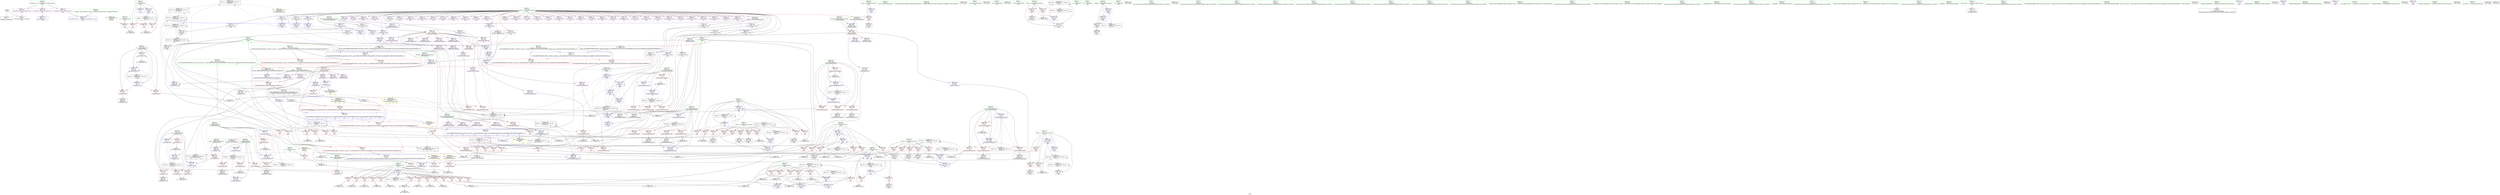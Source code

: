 digraph "SVFG" {
	label="SVFG";

	Node0x556f0047aeb0 [shape=record,color=grey,label="{NodeID: 0\nNullPtr}"];
	Node0x556f0047aeb0 -> Node0x556f004c2ff0[style=solid];
	Node0x556f0047aeb0 -> Node0x556f004d2530[style=solid];
	Node0x556f004d4850 [shape=record,color=blue,label="{NodeID: 360\n50\<--401\nt\<--inc155\nmain\n}"];
	Node0x556f004d4850 -> Node0x556f00503dc0[style=dashed];
	Node0x556f004d0480 [shape=record,color=red,label="{NodeID: 277\n484\<--454\n\<--c4\n_ZN6MatrixC2Eii\n}"];
	Node0x556f004d0480 -> Node0x556f004c3d50[style=solid];
	Node0x556f004c4230 [shape=record,color=red,label="{NodeID: 194\n404\<--46\n\<--retval\nmain\n}"];
	Node0x556f004c4230 -> Node0x556f004c3bb0[style=solid];
	Node0x556f004c0b80 [shape=record,color=purple,label="{NodeID: 111\n670\<--16\nllvm.global_ctors_2\<--llvm.global_ctors\nGlob }"];
	Node0x556f004c0b80 -> Node0x556f004d2530[style=solid];
	Node0x556f004bf660 [shape=record,color=green,label="{NodeID: 28\n43\<--44\nmain\<--main_field_insensitive\n}"];
	Node0x556f004dd000 [shape=record,color=grey,label="{NodeID: 471\n160 = Binary(159, 86, )\n}"];
	Node0x556f004dd000 -> Node0x556f004d2d80[style=solid];
	Node0x556f004ca280 [shape=record,color=blue,label="{NodeID: 388\n602\<--86\nr\<--\n_ZN6Matrix4dispEv\n}"];
	Node0x556f004ca280 -> Node0x556f004f54b0[style=dashed];
	Node0x556f004d1b40 [shape=record,color=red,label="{NodeID: 305\n610\<--602\n\<--r\n_ZN6Matrix4dispEv\n}"];
	Node0x556f004d1b40 -> Node0x556f004cc3f0[style=solid];
	Node0x556f004c58f0 [shape=record,color=red,label="{NodeID: 222\n232\<--60\n\<--F\nmain\n}"];
	Node0x556f004c58f0 -> Node0x556f004df580[style=solid];
	Node0x556f004c7430 [shape=record,color=purple,label="{NodeID: 139\n267\<--62\nmat86\<--matrix\nmain\n}"];
	Node0x556f004c1ec0 [shape=record,color=green,label="{NodeID: 56\n428\<--429\n_ZSt4moveIRiEONSt16remove_referenceIT_E4typeEOS2_\<--_ZSt4moveIRiEONSt16remove_referenceIT_E4typeEOS2__field_insensitive\n}"];
	Node0x556f005486a0 [shape=record,color=black,label="{NodeID: 748\n106 = PHI()\n}"];
	Node0x556f004dfa00 [shape=record,color=grey,label="{NodeID: 499\n337 = cmp(335, 336, )\n}"];
	Node0x556f004d3260 [shape=record,color=blue,label="{NodeID: 333\n66\<--225\nr\<--inc59\nmain\n}"];
	Node0x556f004d3260 -> Node0x556f004cdff0[style=dashed];
	Node0x556f004d3260 -> Node0x556f004ce0c0[style=dashed];
	Node0x556f004d3260 -> Node0x556f004ce190[style=dashed];
	Node0x556f004d3260 -> Node0x556f004ce260[style=dashed];
	Node0x556f004d3260 -> Node0x556f004ce330[style=dashed];
	Node0x556f004d3260 -> Node0x556f004d3260[style=dashed];
	Node0x556f004d3260 -> Node0x556f00505bc0[style=dashed];
	Node0x556f004cee90 [shape=record,color=red,label="{NodeID: 250\n364\<--72\n\<--nextcol\nmain\n}"];
	Node0x556f004cee90 -> Node0x556f004c3940[style=solid];
	Node0x556f004c8af0 [shape=record,color=purple,label="{NodeID: 167\n464\<--459\nC\<--this1\n_ZN6MatrixC2Eii\n}"];
	Node0x556f004c8af0 -> Node0x556f004d5070[style=solid];
	Node0x556f004c36d0 [shape=record,color=black,label="{NodeID: 84\n316\<--315\nidxprom110\<--\nmain\n}"];
	Node0x556f004be180 [shape=record,color=green,label="{NodeID: 1\n7\<--1\n__dso_handle\<--dummyObj\nGlob }"];
	Node0x556f004d4920 [shape=record,color=blue,label="{NodeID: 361\n418\<--416\n__a.addr\<--__a\n_ZSt4swapIiENSt9enable_ifIXsr6__and_ISt6__not_ISt15__is_tuple_likeIT_EESt21is_move_constructibleIS3_ESt18is_move_assignableIS3_EEE5valueEvE4typeERS3_SC_\n}"];
	Node0x556f004d4920 -> Node0x556f004cf920[style=dashed];
	Node0x556f004d4920 -> Node0x556f004cf9f0[style=dashed];
	Node0x556f004d0550 [shape=record,color=red,label="{NodeID: 278\n490\<--454\n\<--c4\n_ZN6MatrixC2Eii\n}"];
	Node0x556f004d0550 -> Node0x556f004dbe00[style=solid];
	Node0x556f004c4300 [shape=record,color=red,label="{NodeID: 195\n89\<--48\n\<--T\nmain\n}"];
	Node0x556f004c4300 -> Node0x556f004ddf00[style=solid];
	Node0x556f004c0c80 [shape=record,color=purple,label="{NodeID: 112\n131\<--62\nmat\<--matrix\nmain\n}"];
	Node0x556f004bf760 [shape=record,color=green,label="{NodeID: 29\n46\<--47\nretval\<--retval_field_insensitive\nmain\n}"];
	Node0x556f004bf760 -> Node0x556f004c4230[style=solid];
	Node0x556f004bf760 -> Node0x556f004d2630[style=solid];
	Node0x556f004dd180 [shape=record,color=grey,label="{NodeID: 472\n352 = Binary(351, 86, )\n}"];
	Node0x556f004dd180 -> Node0x556f004d4370[style=solid];
	Node0x556f004ca350 [shape=record,color=blue,label="{NodeID: 389\n604\<--86\nc\<--\n_ZN6Matrix4dispEv\n}"];
	Node0x556f004ca350 -> Node0x556f004d1db0[style=dashed];
	Node0x556f004ca350 -> Node0x556f004d1e80[style=dashed];
	Node0x556f004ca350 -> Node0x556f004d1f50[style=dashed];
	Node0x556f004ca350 -> Node0x556f004ca420[style=dashed];
	Node0x556f004ca350 -> Node0x556f004f59b0[style=dashed];
	Node0x556f004d1c10 [shape=record,color=red,label="{NodeID: 306\n623\<--602\n\<--r\n_ZN6Matrix4dispEv\n}"];
	Node0x556f004d1c10 -> Node0x556f004c1350[style=solid];
	Node0x556f004c59c0 [shape=record,color=red,label="{NodeID: 223\n236\<--60\n\<--F\nmain\n}"];
	Node0x556f004c59c0 -> Node0x556f004df700[style=solid];
	Node0x556f004c7500 [shape=record,color=purple,label="{NodeID: 140\n268\<--62\narrayidx87\<--matrix\nmain\n}"];
	Node0x556f004c1fc0 [shape=record,color=green,label="{NodeID: 57\n446\<--447\nthis.addr\<--this.addr_field_insensitive\n_ZN6MatrixC2Eii\n}"];
	Node0x556f004c1fc0 -> Node0x556f004cfed0[style=solid];
	Node0x556f004c1fc0 -> Node0x556f004d4d30[style=solid];
	Node0x556f00548770 [shape=record,color=black,label="{NodeID: 749\n175 = PHI()\n}"];
	Node0x556f004dfb80 [shape=record,color=grey,label="{NodeID: 500\n309 = cmp(307, 308, )\n}"];
	Node0x556f004d3330 [shape=record,color=blue,label="{NodeID: 334\n249\<--135\narrayidx74\<--\nmain\n}"];
	Node0x556f004d3330 -> Node0x556f004d3400[style=dashed];
	Node0x556f004cef60 [shape=record,color=red,label="{NodeID: 251\n370\<--72\n\<--nextcol\nmain\n}"];
	Node0x556f004cef60 -> Node0x556f004c3a10[style=solid];
	Node0x556f004c8bc0 [shape=record,color=purple,label="{NodeID: 168\n469\<--459\nR3\<--this1\n_ZN6MatrixC2Eii\n}"];
	Node0x556f004c8bc0 -> Node0x556f004d0620[style=solid];
	Node0x556f004c37a0 [shape=record,color=black,label="{NodeID: 85\n341\<--340\nidxprom122\<--\nmain\n}"];
	Node0x556f004be210 [shape=record,color=green,label="{NodeID: 2\n8\<--1\n_ZSt3cin\<--dummyObj\nGlob }"];
	Node0x556f004f90b0 [shape=record,color=black,label="{NodeID: 528\nMR_34V_5 = PHI(MR_34V_12, MR_34V_4, )\npts\{630002 \}\n|{|<s1>14|<s2>14}}"];
	Node0x556f004f90b0 -> Node0x556f004fe3c0[style=dashed];
	Node0x556f004f90b0:s1 -> Node0x556f004d1730[style=dashed,color=red];
	Node0x556f004f90b0:s2 -> Node0x556f0050ddc0[style=dashed,color=red];
	Node0x556f004d49f0 [shape=record,color=blue,label="{NodeID: 362\n420\<--417\n__b.addr\<--__b\n_ZSt4swapIiENSt9enable_ifIXsr6__and_ISt6__not_ISt15__is_tuple_likeIT_EESt21is_move_constructibleIS3_ESt18is_move_assignableIS3_EEE5valueEvE4typeERS3_SC_\n}"];
	Node0x556f004d49f0 -> Node0x556f004cfac0[style=dashed];
	Node0x556f004d49f0 -> Node0x556f004cfb90[style=dashed];
	Node0x556f004d0620 [shape=record,color=red,label="{NodeID: 279\n470\<--469\n\<--R3\n_ZN6MatrixC2Eii\n}"];
	Node0x556f004d0620 -> Node0x556f004df280[style=solid];
	Node0x556f004c43d0 [shape=record,color=red,label="{NodeID: 196\n88\<--50\n\<--t\nmain\n}"];
	Node0x556f004c43d0 -> Node0x556f004ddf00[style=solid];
	Node0x556f004c0d50 [shape=record,color=purple,label="{NodeID: 113\n132\<--62\narrayidx\<--matrix\nmain\n}"];
	Node0x556f004bf830 [shape=record,color=green,label="{NodeID: 30\n48\<--49\nT\<--T_field_insensitive\nmain\n}"];
	Node0x556f004bf830 -> Node0x556f004c4300[style=solid];
	Node0x556f004dd300 [shape=record,color=grey,label="{NodeID: 473\n355 = Binary(354, 145, )\n}"];
	Node0x556f004dd300 -> Node0x556f004d4440[style=solid];
	Node0x556f004ca420 [shape=record,color=blue,label="{NodeID: 390\n604\<--635\nc\<--inc\n_ZN6Matrix4dispEv\n}"];
	Node0x556f004ca420 -> Node0x556f004d1db0[style=dashed];
	Node0x556f004ca420 -> Node0x556f004d1e80[style=dashed];
	Node0x556f004ca420 -> Node0x556f004d1f50[style=dashed];
	Node0x556f004ca420 -> Node0x556f004ca420[style=dashed];
	Node0x556f004ca420 -> Node0x556f004f59b0[style=dashed];
	Node0x556f004d1ce0 [shape=record,color=red,label="{NodeID: 307\n644\<--602\n\<--r\n_ZN6Matrix4dispEv\n}"];
	Node0x556f004d1ce0 -> Node0x556f004dcd00[style=solid];
	Node0x556f004c5a90 [shape=record,color=red,label="{NodeID: 224\n240\<--60\n\<--F\nmain\n}"];
	Node0x556f004c5a90 -> Node0x556f004df880[style=solid];
	Node0x556f004c75d0 [shape=record,color=purple,label="{NodeID: 141\n269\<--62\narrayidx88\<--matrix\nmain\n}"];
	Node0x556f004c75d0 -> Node0x556f004d3670[style=solid];
	Node0x556f004c2090 [shape=record,color=green,label="{NodeID: 58\n448\<--449\nr.addr\<--r.addr_field_insensitive\n_ZN6MatrixC2Eii\n}"];
	Node0x556f004c2090 -> Node0x556f004cffa0[style=solid];
	Node0x556f004c2090 -> Node0x556f004d4e00[style=solid];
	Node0x556f00548840 [shape=record,color=black,label="{NodeID: 750\n245 = PHI()\n}"];
	Node0x556f004dfd00 [shape=record,color=grey,label="{NodeID: 501\n301 = cmp(299, 300, )\n}"];
	Node0x556f004d3400 [shape=record,color=blue,label="{NodeID: 335\n253\<--157\narrayidx77\<--\nmain\n}"];
	Node0x556f004d3400 -> Node0x556f004d34d0[style=dashed];
	Node0x556f004cf030 [shape=record,color=red,label="{NodeID: 252\n374\<--72\n\<--nextcol\nmain\n}"];
	Node0x556f004cf030 -> Node0x556f004dc700[style=solid];
	Node0x556f004c8c90 [shape=record,color=purple,label="{NodeID: 169\n476\<--459\nC6\<--this1\n_ZN6MatrixC2Eii\n}"];
	Node0x556f004c8c90 -> Node0x556f004d06f0[style=solid];
	Node0x556f004c3870 [shape=record,color=black,label="{NodeID: 86\n347\<--346\nidxprom126\<--\nmain\n}"];
	Node0x556f004be2a0 [shape=record,color=green,label="{NodeID: 3\n9\<--1\n_ZSt4cout\<--dummyObj\nGlob }"];
	Node0x556f004d4ac0 [shape=record,color=blue,label="{NodeID: 363\n422\<--430\n__tmp\<--\n_ZSt4swapIiENSt9enable_ifIXsr6__and_ISt6__not_ISt15__is_tuple_likeIT_EESt21is_move_constructibleIS3_ESt18is_move_assignableIS3_EEE5valueEvE4typeERS3_SC_\n}"];
	Node0x556f004d4ac0 -> Node0x556f004cfd30[style=dashed];
	Node0x556f004d4ac0 -> Node0x556f004cfe00[style=dashed];
	Node0x556f004d06f0 [shape=record,color=red,label="{NodeID: 280\n477\<--476\n\<--C6\n_ZN6MatrixC2Eii\n}"];
	Node0x556f004d06f0 -> Node0x556f004de980[style=solid];
	Node0x556f004c44a0 [shape=record,color=red,label="{NodeID: 197\n96\<--50\n\<--t\nmain\n}"];
	Node0x556f004c0e20 [shape=record,color=purple,label="{NodeID: 114\n133\<--62\narrayidx10\<--matrix\nmain\n}"];
	Node0x556f004c0e20 -> Node0x556f004d2a40[style=solid];
	Node0x556f004bf900 [shape=record,color=green,label="{NodeID: 31\n50\<--51\nt\<--t_field_insensitive\nmain\n}"];
	Node0x556f004bf900 -> Node0x556f004c43d0[style=solid];
	Node0x556f004bf900 -> Node0x556f004c44a0[style=solid];
	Node0x556f004bf900 -> Node0x556f004c4570[style=solid];
	Node0x556f004bf900 -> Node0x556f004d2700[style=solid];
	Node0x556f004bf900 -> Node0x556f004d4850[style=solid];
	Node0x556f004dd480 [shape=record,color=grey,label="{NodeID: 474\n332 = Binary(331, 86, )\n}"];
	Node0x556f004dd480 -> Node0x556f004d4100[style=solid];
	Node0x556f004ca4f0 [shape=record,color=blue,label="{NodeID: 391\n602\<--645\nr\<--inc9\n_ZN6Matrix4dispEv\n}"];
	Node0x556f004ca4f0 -> Node0x556f004f54b0[style=dashed];
	Node0x556f004d1db0 [shape=record,color=red,label="{NodeID: 308\n617\<--604\n\<--c\n_ZN6Matrix4dispEv\n}"];
	Node0x556f004d1db0 -> Node0x556f004cc870[style=solid];
	Node0x556f004c5b60 [shape=record,color=red,label="{NodeID: 225\n263\<--60\n\<--F\nmain\n}"];
	Node0x556f004c5b60 -> Node0x556f004cc270[style=solid];
	Node0x556f004c76a0 [shape=record,color=purple,label="{NodeID: 142\n271\<--62\nmat89\<--matrix\nmain\n}"];
	Node0x556f004c2160 [shape=record,color=green,label="{NodeID: 59\n450\<--451\nc.addr\<--c.addr_field_insensitive\n_ZN6MatrixC2Eii\n}"];
	Node0x556f004c2160 -> Node0x556f004d0070[style=solid];
	Node0x556f004c2160 -> Node0x556f004d4ed0[style=solid];
	Node0x556f00548940 [shape=record,color=black,label="{NodeID: 751\n427 = PHI(657, )\n}"];
	Node0x556f00548940 -> Node0x556f004cfc60[style=solid];
	Node0x556f004cbf70 [shape=record,color=grey,label="{NodeID: 502\n305 = cmp(303, 304, )\n}"];
	Node0x556f004d34d0 [shape=record,color=blue,label="{NodeID: 336\n257\<--157\narrayidx80\<--\nmain\n}"];
	Node0x556f004d34d0 -> Node0x556f004d35a0[style=dashed];
	Node0x556f004cf100 [shape=record,color=red,label="{NodeID: 253\n312\<--74\n\<--inside_r\nmain\n}"];
	Node0x556f004cf100 -> Node0x556f004c3600[style=solid];
	Node0x556f004c8d60 [shape=record,color=purple,label="{NodeID: 170\n480\<--459\nmat\<--this1\n_ZN6MatrixC2Eii\n}"];
	Node0x556f004c3940 [shape=record,color=black,label="{NodeID: 87\n365\<--364\nidxprom136\<--\nmain\n}"];
	Node0x556f004be330 [shape=record,color=green,label="{NodeID: 4\n10\<--1\n.str\<--dummyObj\nGlob }"];
	Node0x556f004d4b90 [shape=record,color=blue,label="{NodeID: 364\n435\<--434\n\<--\n_ZSt4swapIiENSt9enable_ifIXsr6__and_ISt6__not_ISt15__is_tuple_likeIT_EESt21is_move_constructibleIS3_ESt18is_move_assignableIS3_EEE5valueEvE4typeERS3_SC_\n|{|<s1>10|<s2>10|<s3>10|<s4>10|<s5>10|<s6>10|<s7>10|<s8>19}}"];
	Node0x556f004d4b90 -> Node0x556f004cfe00[style=dashed];
	Node0x556f004d4b90:s1 -> Node0x556f004c47e0[style=dashed,color=blue];
	Node0x556f004d4b90:s2 -> Node0x556f004c48b0[style=dashed,color=blue];
	Node0x556f004d4b90:s3 -> Node0x556f004c4980[style=dashed,color=blue];
	Node0x556f004d4b90:s4 -> Node0x556f004c4a50[style=dashed,color=blue];
	Node0x556f004d4b90:s5 -> Node0x556f004c4b20[style=dashed,color=blue];
	Node0x556f004d4b90:s6 -> Node0x556f004c4bf0[style=dashed,color=blue];
	Node0x556f004d4b90:s7 -> Node0x556f005042c0[style=dashed,color=blue];
	Node0x556f004d4b90:s8 -> Node0x556f00521bf0[style=dashed,color=blue];
	Node0x556f004d07c0 [shape=record,color=red,label="{NodeID: 281\n515\<--502\nthis1\<--this.addr\n_ZN6Matrix9transposeEv\n}"];
	Node0x556f004d07c0 -> Node0x556f004c9310[style=solid];
	Node0x556f004d07c0 -> Node0x556f004c93e0[style=solid];
	Node0x556f004d07c0 -> Node0x556f004c94b0[style=solid];
	Node0x556f004d07c0 -> Node0x556f004c9580[style=solid];
	Node0x556f004d07c0 -> Node0x556f004c9650[style=solid];
	Node0x556f004d07c0 -> Node0x556f004c9720[style=solid];
	Node0x556f004d07c0 -> Node0x556f004c97f0[style=solid];
	Node0x556f004d07c0 -> Node0x556f004c98c0[style=solid];
	Node0x556f004d07c0 -> Node0x556f004c9990[style=solid];
	Node0x556f004d07c0 -> Node0x556f004c9a60[style=solid];
	Node0x556f004d07c0 -> Node0x556f004c9b30[style=solid];
	Node0x556f004d07c0 -> Node0x556f004c9c00[style=solid];
	Node0x556f004c4570 [shape=record,color=red,label="{NodeID: 198\n400\<--50\n\<--t\nmain\n}"];
	Node0x556f004c4570 -> Node0x556f004dbf80[style=solid];
	Node0x556f004c60b0 [shape=record,color=purple,label="{NodeID: 115\n140\<--62\nmat13\<--matrix\nmain\n}"];
	Node0x556f004bf9d0 [shape=record,color=green,label="{NodeID: 32\n52\<--53\nR\<--R_field_insensitive\nmain\n|{|<s8>10}}"];
	Node0x556f004bf9d0 -> Node0x556f004c4640[style=solid];
	Node0x556f004bf9d0 -> Node0x556f004c4710[style=solid];
	Node0x556f004bf9d0 -> Node0x556f004c47e0[style=solid];
	Node0x556f004bf9d0 -> Node0x556f004c48b0[style=solid];
	Node0x556f004bf9d0 -> Node0x556f004c4980[style=solid];
	Node0x556f004bf9d0 -> Node0x556f004c4a50[style=solid];
	Node0x556f004bf9d0 -> Node0x556f004c4b20[style=solid];
	Node0x556f004bf9d0 -> Node0x556f004c4bf0[style=solid];
	Node0x556f004bf9d0:s8 -> Node0x556f00549800[style=solid,color=red];
	Node0x556f004dd600 [shape=record,color=grey,label="{NodeID: 475\n220 = Binary(219, 86, )\n}"];
	Node0x556f004dd600 -> Node0x556f004d3190[style=solid];
	Node0x556f004ca5c0 [shape=record,color=blue,label="{NodeID: 392\n659\<--658\n__t.addr\<--__t\n_ZSt4moveIRiEONSt16remove_referenceIT_E4typeEOS2_\n}"];
	Node0x556f004ca5c0 -> Node0x556f004d2290[style=dashed];
	Node0x556f004d1e80 [shape=record,color=red,label="{NodeID: 309\n626\<--604\n\<--c\n_ZN6Matrix4dispEv\n}"];
	Node0x556f004d1e80 -> Node0x556f004c1420[style=solid];
	Node0x556f004c5c30 [shape=record,color=red,label="{NodeID: 226\n275\<--60\n\<--F\nmain\n}"];
	Node0x556f004c5c30 -> Node0x556f004dee00[style=solid];
	Node0x556f004c7770 [shape=record,color=purple,label="{NodeID: 143\n272\<--62\narrayidx90\<--matrix\nmain\n}"];
	Node0x556f004c2230 [shape=record,color=green,label="{NodeID: 60\n452\<--453\nr2\<--r2_field_insensitive\n_ZN6MatrixC2Eii\n}"];
	Node0x556f004c2230 -> Node0x556f004d0140[style=solid];
	Node0x556f004c2230 -> Node0x556f004d0210[style=solid];
	Node0x556f004c2230 -> Node0x556f004d02e0[style=solid];
	Node0x556f004c2230 -> Node0x556f004d5140[style=solid];
	Node0x556f004c2230 -> Node0x556f004d5480[style=solid];
	Node0x556f00548b30 [shape=record,color=black,label="{NodeID: 752\n433 = PHI(657, )\n}"];
	Node0x556f00548b30 -> Node0x556f004cfd30[style=solid];
	Node0x556f004cc0f0 [shape=record,color=grey,label="{NodeID: 503\n563 = cmp(560, 562, )\n}"];
	Node0x556f004d35a0 [shape=record,color=blue,label="{NodeID: 337\n261\<--157\narrayidx83\<--\nmain\n}"];
	Node0x556f004d35a0 -> Node0x556f004d3670[style=dashed];
	Node0x556f004d35a0 -> Node0x556f004f90b0[style=dashed];
	Node0x556f004cf1d0 [shape=record,color=red,label="{NodeID: 254\n326\<--74\n\<--inside_r\nmain\n}"];
	Node0x556f004cf1d0 -> Node0x556f004dd780[style=solid];
	Node0x556f004c8e30 [shape=record,color=purple,label="{NodeID: 171\n483\<--459\narrayidx\<--this1\n_ZN6MatrixC2Eii\n}"];
	Node0x556f004c3a10 [shape=record,color=black,label="{NodeID: 88\n371\<--370\nidxprom140\<--\nmain\n}"];
	Node0x556f004be3c0 [shape=record,color=green,label="{NodeID: 5\n12\<--1\n.str.1\<--dummyObj\nGlob }"];
	Node0x556f004d4c60 [shape=record,color=blue,label="{NodeID: 365\n439\<--438\n\<--\n_ZSt4swapIiENSt9enable_ifIXsr6__and_ISt6__not_ISt15__is_tuple_likeIT_EESt21is_move_constructibleIS3_ESt18is_move_assignableIS3_EEE5valueEvE4typeERS3_SC_\n|{<s0>10|<s1>10|<s2>10|<s3>10|<s4>10|<s5>10|<s6>19}}"];
	Node0x556f004d4c60:s0 -> Node0x556f004c4e60[style=dashed,color=blue];
	Node0x556f004d4c60:s1 -> Node0x556f004c4f30[style=dashed,color=blue];
	Node0x556f004d4c60:s2 -> Node0x556f004c5000[style=dashed,color=blue];
	Node0x556f004d4c60:s3 -> Node0x556f004c50d0[style=dashed,color=blue];
	Node0x556f004d4c60:s4 -> Node0x556f004c51a0[style=dashed,color=blue];
	Node0x556f004d4c60:s5 -> Node0x556f005047c0[style=dashed,color=blue];
	Node0x556f004d4c60:s6 -> Node0x556f00521d50[style=dashed,color=blue];
	Node0x556f004d0890 [shape=record,color=red,label="{NodeID: 282\n518\<--506\n\<--r\n_ZN6Matrix9transposeEv\n}"];
	Node0x556f004d0890 -> Node0x556f004cc6f0[style=solid];
	Node0x556f004c4640 [shape=record,color=red,label="{NodeID: 199\n107\<--52\n\<--R\nmain\n}"];
	Node0x556f004c4640 -> Node0x556f004dbb00[style=solid];
	Node0x556f004c6180 [shape=record,color=purple,label="{NodeID: 116\n141\<--62\narrayidx14\<--matrix\nmain\n}"];
	Node0x556f004bfaa0 [shape=record,color=green,label="{NodeID: 33\n54\<--55\nC\<--C_field_insensitive\nmain\n|{|<s7>10}}"];
	Node0x556f004bfaa0 -> Node0x556f004c4cc0[style=solid];
	Node0x556f004bfaa0 -> Node0x556f004c4d90[style=solid];
	Node0x556f004bfaa0 -> Node0x556f004c4e60[style=solid];
	Node0x556f004bfaa0 -> Node0x556f004c4f30[style=solid];
	Node0x556f004bfaa0 -> Node0x556f004c5000[style=solid];
	Node0x556f004bfaa0 -> Node0x556f004c50d0[style=solid];
	Node0x556f004bfaa0 -> Node0x556f004c51a0[style=solid];
	Node0x556f004bfaa0:s7 -> Node0x556f00549980[style=solid,color=red];
	Node0x556f004dd780 [shape=record,color=grey,label="{NodeID: 476\n327 = Binary(326, 86, )\n}"];
	Node0x556f004dd780 -> Node0x556f004d3f60[style=solid];
	Node0x556f004d1f50 [shape=record,color=red,label="{NodeID: 310\n634\<--604\n\<--c\n_ZN6Matrix4dispEv\n}"];
	Node0x556f004d1f50 -> Node0x556f004dca00[style=solid];
	Node0x556f004c5d00 [shape=record,color=red,label="{NodeID: 227\n295\<--60\n\<--F\nmain\n}"];
	Node0x556f004c5d00 -> Node0x556f004df400[style=solid];
	Node0x556f004c7840 [shape=record,color=purple,label="{NodeID: 144\n273\<--62\narrayidx91\<--matrix\nmain\n}"];
	Node0x556f004c7840 -> Node0x556f004d3740[style=solid];
	Node0x556f004c2300 [shape=record,color=green,label="{NodeID: 61\n454\<--455\nc4\<--c4_field_insensitive\n_ZN6MatrixC2Eii\n}"];
	Node0x556f004c2300 -> Node0x556f004d03b0[style=solid];
	Node0x556f004c2300 -> Node0x556f004d0480[style=solid];
	Node0x556f004c2300 -> Node0x556f004d0550[style=solid];
	Node0x556f004c2300 -> Node0x556f004d5210[style=solid];
	Node0x556f004c2300 -> Node0x556f004d53b0[style=solid];
	Node0x556f00548c30 [shape=record,color=black,label="{NodeID: 753\n437 = PHI(657, )\n}"];
	Node0x556f00548c30 -> Node0x556f004cfe00[style=solid];
	Node0x556f004cc270 [shape=record,color=grey,label="{NodeID: 504\n264 = cmp(263, 265, )\n}"];
	Node0x556f004d3670 [shape=record,color=blue,label="{NodeID: 338\n269\<--157\narrayidx88\<--\nmain\n}"];
	Node0x556f004d3670 -> Node0x556f004d3740[style=dashed];
	Node0x556f004cf2a0 [shape=record,color=red,label="{NodeID: 255\n315\<--76\n\<--inside_c\nmain\n}"];
	Node0x556f004cf2a0 -> Node0x556f004c36d0[style=solid];
	Node0x556f004c8f00 [shape=record,color=purple,label="{NodeID: 172\n486\<--459\narrayidx10\<--this1\n_ZN6MatrixC2Eii\n}"];
	Node0x556f004c8f00 -> Node0x556f004d52e0[style=solid];
	Node0x556f004c3ae0 [shape=record,color=black,label="{NodeID: 89\n390\<--389\ntobool\<--\nmain\n}"];
	Node0x556f004be450 [shape=record,color=green,label="{NodeID: 6\n14\<--1\n.str.2\<--dummyObj\nGlob }"];
	Node0x556f004d4d30 [shape=record,color=blue,label="{NodeID: 366\n446\<--443\nthis.addr\<--this\n_ZN6MatrixC2Eii\n}"];
	Node0x556f004d4d30 -> Node0x556f004cfed0[style=dashed];
	Node0x556f004d0960 [shape=record,color=red,label="{NodeID: 283\n531\<--506\n\<--r\n_ZN6Matrix9transposeEv\n}"];
	Node0x556f004d0960 -> Node0x556f004c3e20[style=solid];
	Node0x556f004c4710 [shape=record,color=red,label="{NodeID: 200\n113\<--52\n\<--R\nmain\n}"];
	Node0x556f004c4710 -> Node0x556f004de680[style=solid];
	Node0x556f004c6250 [shape=record,color=purple,label="{NodeID: 117\n142\<--62\narrayidx15\<--matrix\nmain\n}"];
	Node0x556f004c6250 -> Node0x556f004d2b10[style=solid];
	Node0x556f004bfb70 [shape=record,color=green,label="{NodeID: 34\n56\<--57\nM\<--M_field_insensitive\nmain\n}"];
	Node0x556f004bfb70 -> Node0x556f004c5270[style=solid];
	Node0x556f004dd900 [shape=record,color=grey,label="{NodeID: 477\n320 = Binary(319, 86, )\n}"];
	Node0x556f004dd900 -> Node0x556f004d3e90[style=solid];
	Node0x556f004d2020 [shape=record,color=red,label="{NodeID: 311\n612\<--611\n\<--R\n_ZN6Matrix4dispEv\n}"];
	Node0x556f004d2020 -> Node0x556f004cc3f0[style=solid];
	Node0x556f004c5dd0 [shape=record,color=red,label="{NodeID: 228\n300\<--60\n\<--F\nmain\n}"];
	Node0x556f004c5dd0 -> Node0x556f004dfd00[style=solid];
	Node0x556f004c7910 [shape=record,color=purple,label="{NodeID: 145\n279\<--62\nmat94\<--matrix\nmain\n}"];
	Node0x556f004c23d0 [shape=record,color=green,label="{NodeID: 62\n502\<--503\nthis.addr\<--this.addr_field_insensitive\n_ZN6Matrix9transposeEv\n}"];
	Node0x556f004c23d0 -> Node0x556f004d07c0[style=solid];
	Node0x556f004c23d0 -> Node0x556f004d5550[style=solid];
	Node0x556f00548d70 [shape=record,color=black,label="{NodeID: 754\n630 = PHI()\n}"];
	Node0x556f004cc3f0 [shape=record,color=grey,label="{NodeID: 505\n613 = cmp(610, 612, )\n}"];
	Node0x556f004d3740 [shape=record,color=blue,label="{NodeID: 339\n273\<--157\narrayidx91\<--\nmain\n}"];
	Node0x556f004d3740 -> Node0x556f004d3810[style=dashed];
	Node0x556f004d3740 -> Node0x556f004f90b0[style=dashed];
	Node0x556f004cf370 [shape=record,color=red,label="{NodeID: 256\n319\<--76\n\<--inside_c\nmain\n}"];
	Node0x556f004cf370 -> Node0x556f004dd900[style=solid];
	Node0x556f004c8fd0 [shape=record,color=purple,label="{NodeID: 173\n540\<--504\narrayidx8\<--mat2\n_ZN6Matrix9transposeEv\n}"];
	Node0x556f004c3bb0 [shape=record,color=black,label="{NodeID: 90\n45\<--404\nmain_ret\<--\nmain\n}"];
	Node0x556f004be4e0 [shape=record,color=green,label="{NodeID: 7\n17\<--1\n\<--dummyObj\nCan only get source location for instruction, argument, global var or function.}"];
	Node0x556f004d4e00 [shape=record,color=blue,label="{NodeID: 367\n448\<--444\nr.addr\<--r\n_ZN6MatrixC2Eii\n}"];
	Node0x556f004d4e00 -> Node0x556f004cffa0[style=dashed];
	Node0x556f004d0a30 [shape=record,color=red,label="{NodeID: 284\n541\<--506\n\<--r\n_ZN6Matrix9transposeEv\n}"];
	Node0x556f004d0a30 -> Node0x556f004c0f40[style=solid];
	Node0x556f004c47e0 [shape=record,color=red,label="{NodeID: 201\n123\<--52\n\<--R\nmain\n|{<s0>11}}"];
	Node0x556f004c47e0:s0 -> Node0x556f005495e0[style=solid,color=red];
	Node0x556f004c6320 [shape=record,color=purple,label="{NodeID: 118\n151\<--62\nmat19\<--matrix\nmain\n}"];
	Node0x556f004bfc40 [shape=record,color=green,label="{NodeID: 35\n58\<--59\nswapped\<--swapped_field_insensitive\nmain\n}"];
	Node0x556f004bfc40 -> Node0x556f004c5340[style=solid];
	Node0x556f004bfc40 -> Node0x556f004d27d0[style=solid];
	Node0x556f004bfc40 -> Node0x556f004d2970[style=solid];
	Node0x556f00503dc0 [shape=record,color=black,label="{NodeID: 561\nMR_6V_3 = PHI(MR_6V_4, MR_6V_2, )\npts\{51 \}\n}"];
	Node0x556f00503dc0 -> Node0x556f004c43d0[style=dashed];
	Node0x556f00503dc0 -> Node0x556f004c44a0[style=dashed];
	Node0x556f00503dc0 -> Node0x556f004c4570[style=dashed];
	Node0x556f00503dc0 -> Node0x556f004d4850[style=dashed];
	Node0x556f004dda80 [shape=record,color=grey,label="{NodeID: 478\n225 = Binary(224, 86, )\n}"];
	Node0x556f004dda80 -> Node0x556f004d3260[style=solid];
	Node0x556f004d20f0 [shape=record,color=red,label="{NodeID: 312\n619\<--618\n\<--C\n_ZN6Matrix4dispEv\n}"];
	Node0x556f004d20f0 -> Node0x556f004cc870[style=solid];
	Node0x556f004c5ea0 [shape=record,color=red,label="{NodeID: 229\n147\<--64\n\<--c\nmain\n}"];
	Node0x556f004c5ea0 -> Node0x556f004de380[style=solid];
	Node0x556f004c79e0 [shape=record,color=purple,label="{NodeID: 146\n280\<--62\narrayidx95\<--matrix\nmain\n}"];
	Node0x556f004c24a0 [shape=record,color=green,label="{NodeID: 63\n504\<--505\nmat2\<--mat2_field_insensitive\n_ZN6Matrix9transposeEv\n}"];
	Node0x556f004c24a0 -> Node0x556f004c8fd0[style=solid];
	Node0x556f004c24a0 -> Node0x556f004c90a0[style=solid];
	Node0x556f004c24a0 -> Node0x556f004c9170[style=solid];
	Node0x556f004c24a0 -> Node0x556f004c9240[style=solid];
	Node0x556f00548e40 [shape=record,color=black,label="{NodeID: 755\n638 = PHI()\n}"];
	Node0x556f004cc570 [shape=record,color=grey,label="{NodeID: 506\n165 = cmp(164, 145, )\n}"];
	Node0x556f004d3810 [shape=record,color=blue,label="{NodeID: 340\n281\<--157\narrayidx96\<--\nmain\n}"];
	Node0x556f004d3810 -> Node0x556f004d38e0[style=dashed];
	Node0x556f004cf440 [shape=record,color=red,label="{NodeID: 257\n322\<--76\n\<--inside_c\nmain\n}"];
	Node0x556f004cf440 -> Node0x556f004cccf0[style=solid];
	Node0x556f004c90a0 [shape=record,color=purple,label="{NodeID: 174\n543\<--504\narrayidx10\<--mat2\n_ZN6Matrix9transposeEv\n}"];
	Node0x556f004c90a0 -> Node0x556f004d57c0[style=solid];
	Node0x556f004c3c80 [shape=record,color=black,label="{NodeID: 91\n482\<--481\nidxprom\<--\n_ZN6MatrixC2Eii\n}"];
	Node0x556f004be570 [shape=record,color=green,label="{NodeID: 8\n81\<--1\n\<--dummyObj\nCan only get source location for instruction, argument, global var or function.}"];
	Node0x556f004d4ed0 [shape=record,color=blue,label="{NodeID: 368\n450\<--445\nc.addr\<--c\n_ZN6MatrixC2Eii\n}"];
	Node0x556f004d4ed0 -> Node0x556f004d0070[style=dashed];
	Node0x556f004d0b00 [shape=record,color=red,label="{NodeID: 285\n551\<--506\n\<--r\n_ZN6Matrix9transposeEv\n}"];
	Node0x556f004d0b00 -> Node0x556f004dc880[style=solid];
	Node0x556f004c48b0 [shape=record,color=red,label="{NodeID: 202\n137\<--52\n\<--R\nmain\n}"];
	Node0x556f004c48b0 -> Node0x556f004ddd80[style=solid];
	Node0x556f004c63f0 [shape=record,color=purple,label="{NodeID: 119\n152\<--62\narrayidx20\<--matrix\nmain\n}"];
	Node0x556f004bfd10 [shape=record,color=green,label="{NodeID: 36\n60\<--61\nF\<--F_field_insensitive\nmain\n}"];
	Node0x556f004bfd10 -> Node0x556f004c5410[style=solid];
	Node0x556f004bfd10 -> Node0x556f004c54e0[style=solid];
	Node0x556f004bfd10 -> Node0x556f004c55b0[style=solid];
	Node0x556f004bfd10 -> Node0x556f004c5680[style=solid];
	Node0x556f004bfd10 -> Node0x556f004c5750[style=solid];
	Node0x556f004bfd10 -> Node0x556f004c5820[style=solid];
	Node0x556f004bfd10 -> Node0x556f004c58f0[style=solid];
	Node0x556f004bfd10 -> Node0x556f004c59c0[style=solid];
	Node0x556f004bfd10 -> Node0x556f004c5a90[style=solid];
	Node0x556f004bfd10 -> Node0x556f004c5b60[style=solid];
	Node0x556f004bfd10 -> Node0x556f004c5c30[style=solid];
	Node0x556f004bfd10 -> Node0x556f004c5d00[style=solid];
	Node0x556f004bfd10 -> Node0x556f004c5dd0[style=solid];
	Node0x556f004bfd10 -> Node0x556f004d28a0[style=solid];
	Node0x556f005042c0 [shape=record,color=black,label="{NodeID: 562\nMR_8V_2 = PHI(MR_8V_4, MR_8V_1, )\npts\{53 \}\n|{|<s9>10|<s10>10|<s11>10}}"];
	Node0x556f005042c0 -> Node0x556f004c4640[style=dashed];
	Node0x556f005042c0 -> Node0x556f004c4710[style=dashed];
	Node0x556f005042c0 -> Node0x556f004c47e0[style=dashed];
	Node0x556f005042c0 -> Node0x556f004c48b0[style=dashed];
	Node0x556f005042c0 -> Node0x556f004c4980[style=dashed];
	Node0x556f005042c0 -> Node0x556f004c4a50[style=dashed];
	Node0x556f005042c0 -> Node0x556f004c4b20[style=dashed];
	Node0x556f005042c0 -> Node0x556f004c4bf0[style=dashed];
	Node0x556f005042c0 -> Node0x556f005042c0[style=dashed];
	Node0x556f005042c0:s9 -> Node0x556f004cfc60[style=dashed,color=red];
	Node0x556f005042c0:s10 -> Node0x556f004cfd30[style=dashed,color=red];
	Node0x556f005042c0:s11 -> Node0x556f004d4b90[style=dashed,color=red];
	Node0x556f004ddc00 [shape=record,color=grey,label="{NodeID: 479\n129 = cmp(128, 86, )\n}"];
	Node0x556f004d21c0 [shape=record,color=red,label="{NodeID: 313\n629\<--628\n\<--arrayidx6\n_ZN6Matrix4dispEv\n}"];
	Node0x556f004c5f70 [shape=record,color=red,label="{NodeID: 230\n153\<--64\n\<--c\nmain\n}"];
	Node0x556f004c5f70 -> Node0x556f004c31f0[style=solid];
	Node0x556f004c7ab0 [shape=record,color=purple,label="{NodeID: 147\n281\<--62\narrayidx96\<--matrix\nmain\n}"];
	Node0x556f004c7ab0 -> Node0x556f004d3810[style=solid];
	Node0x556f004c2570 [shape=record,color=green,label="{NodeID: 64\n506\<--507\nr\<--r_field_insensitive\n_ZN6Matrix9transposeEv\n}"];
	Node0x556f004c2570 -> Node0x556f004d0890[style=solid];
	Node0x556f004c2570 -> Node0x556f004d0960[style=solid];
	Node0x556f004c2570 -> Node0x556f004d0a30[style=solid];
	Node0x556f004c2570 -> Node0x556f004d0b00[style=solid];
	Node0x556f004c2570 -> Node0x556f004d5620[style=solid];
	Node0x556f004c2570 -> Node0x556f004d5960[style=solid];
	Node0x556f00548f10 [shape=record,color=black,label="{NodeID: 756\n599 = PHI(62, )\n0th arg _ZN6Matrix4dispEv }"];
	Node0x556f00548f10 -> Node0x556f004ca1b0[style=solid];
	Node0x556f004cc6f0 [shape=record,color=grey,label="{NodeID: 507\n521 = cmp(518, 520, )\n}"];
	Node0x556f004d38e0 [shape=record,color=blue,label="{NodeID: 341\n285\<--157\narrayidx99\<--\nmain\n}"];
	Node0x556f004d38e0 -> Node0x556f004d3dc0[style=dashed];
	Node0x556f004d38e0 -> Node0x556f004d41d0[style=dashed];
	Node0x556f004d38e0 -> Node0x556f004d4510[style=dashed];
	Node0x556f004d38e0 -> Node0x556f004f90b0[style=dashed];
	Node0x556f004d38e0 -> Node0x556f004fcaf0[style=dashed];
	Node0x556f004cf510 [shape=record,color=red,label="{NodeID: 258\n294\<--78\n\<--cnt\nmain\n}"];
	Node0x556f004cf510 -> Node0x556f004df400[style=solid];
	Node0x556f004c9170 [shape=record,color=purple,label="{NodeID: 175\n574\<--504\narrayidx27\<--mat2\n_ZN6Matrix9transposeEv\n}"];
	Node0x556f004c3d50 [shape=record,color=black,label="{NodeID: 92\n485\<--484\nidxprom9\<--\n_ZN6MatrixC2Eii\n}"];
	Node0x556f004be600 [shape=record,color=green,label="{NodeID: 9\n86\<--1\n\<--dummyObj\nCan only get source location for instruction, argument, global var or function.}"];
	Node0x556f004d4fa0 [shape=record,color=blue,label="{NodeID: 369\n461\<--460\nR\<--\n_ZN6MatrixC2Eii\n|{|<s1>11}}"];
	Node0x556f004d4fa0 -> Node0x556f004d0620[style=dashed];
	Node0x556f004d4fa0:s1 -> Node0x556f005218d0[style=dashed,color=blue];
	Node0x556f004d0bd0 [shape=record,color=red,label="{NodeID: 286\n525\<--508\n\<--c\n_ZN6Matrix9transposeEv\n}"];
	Node0x556f004d0bd0 -> Node0x556f004cc9f0[style=solid];
	Node0x556f004c4980 [shape=record,color=red,label="{NodeID: 203\n164\<--52\n\<--R\nmain\n}"];
	Node0x556f004c4980 -> Node0x556f004cc570[style=solid];
	Node0x556f004c64c0 [shape=record,color=purple,label="{NodeID: 120\n155\<--62\narrayidx21\<--matrix\nmain\n}"];
	Node0x556f004c64c0 -> Node0x556f004d2cb0[style=solid];
	Node0x556f004bfde0 [shape=record,color=green,label="{NodeID: 37\n62\<--63\nmatrix\<--matrix_field_insensitive\nmain\n|{|<s54>11|<s55>14|<s56>15}}"];
	Node0x556f004bfde0 -> Node0x556f004c0c80[style=solid];
	Node0x556f004bfde0 -> Node0x556f004c0d50[style=solid];
	Node0x556f004bfde0 -> Node0x556f004c0e20[style=solid];
	Node0x556f004bfde0 -> Node0x556f004c60b0[style=solid];
	Node0x556f004bfde0 -> Node0x556f004c6180[style=solid];
	Node0x556f004bfde0 -> Node0x556f004c6250[style=solid];
	Node0x556f004bfde0 -> Node0x556f004c6320[style=solid];
	Node0x556f004bfde0 -> Node0x556f004c63f0[style=solid];
	Node0x556f004bfde0 -> Node0x556f004c64c0[style=solid];
	Node0x556f004bfde0 -> Node0x556f004c6590[style=solid];
	Node0x556f004bfde0 -> Node0x556f004c6660[style=solid];
	Node0x556f004bfde0 -> Node0x556f004c6730[style=solid];
	Node0x556f004bfde0 -> Node0x556f004c6800[style=solid];
	Node0x556f004bfde0 -> Node0x556f004c68d0[style=solid];
	Node0x556f004bfde0 -> Node0x556f004c69a0[style=solid];
	Node0x556f004bfde0 -> Node0x556f004c6a70[style=solid];
	Node0x556f004bfde0 -> Node0x556f004c6b40[style=solid];
	Node0x556f004bfde0 -> Node0x556f004c6c10[style=solid];
	Node0x556f004bfde0 -> Node0x556f004c6ce0[style=solid];
	Node0x556f004bfde0 -> Node0x556f004c6db0[style=solid];
	Node0x556f004bfde0 -> Node0x556f004c6e80[style=solid];
	Node0x556f004bfde0 -> Node0x556f004c6f50[style=solid];
	Node0x556f004bfde0 -> Node0x556f004c7020[style=solid];
	Node0x556f004bfde0 -> Node0x556f004c70f0[style=solid];
	Node0x556f004bfde0 -> Node0x556f004c71c0[style=solid];
	Node0x556f004bfde0 -> Node0x556f004c7290[style=solid];
	Node0x556f004bfde0 -> Node0x556f004c7360[style=solid];
	Node0x556f004bfde0 -> Node0x556f004c7430[style=solid];
	Node0x556f004bfde0 -> Node0x556f004c7500[style=solid];
	Node0x556f004bfde0 -> Node0x556f004c75d0[style=solid];
	Node0x556f004bfde0 -> Node0x556f004c76a0[style=solid];
	Node0x556f004bfde0 -> Node0x556f004c7770[style=solid];
	Node0x556f004bfde0 -> Node0x556f004c7840[style=solid];
	Node0x556f004bfde0 -> Node0x556f004c7910[style=solid];
	Node0x556f004bfde0 -> Node0x556f004c79e0[style=solid];
	Node0x556f004bfde0 -> Node0x556f004c7ab0[style=solid];
	Node0x556f004bfde0 -> Node0x556f004c7b80[style=solid];
	Node0x556f004bfde0 -> Node0x556f004c7c50[style=solid];
	Node0x556f004bfde0 -> Node0x556f004c7d20[style=solid];
	Node0x556f004bfde0 -> Node0x556f004c7df0[style=solid];
	Node0x556f004bfde0 -> Node0x556f004c7ec0[style=solid];
	Node0x556f004bfde0 -> Node0x556f004c7f90[style=solid];
	Node0x556f004bfde0 -> Node0x556f004c8060[style=solid];
	Node0x556f004bfde0 -> Node0x556f004c8130[style=solid];
	Node0x556f004bfde0 -> Node0x556f004c8200[style=solid];
	Node0x556f004bfde0 -> Node0x556f004c82d0[style=solid];
	Node0x556f004bfde0 -> Node0x556f004c83a0[style=solid];
	Node0x556f004bfde0 -> Node0x556f004c8470[style=solid];
	Node0x556f004bfde0 -> Node0x556f004c8540[style=solid];
	Node0x556f004bfde0 -> Node0x556f004c8610[style=solid];
	Node0x556f004bfde0 -> Node0x556f004c86e0[style=solid];
	Node0x556f004bfde0 -> Node0x556f004c87b0[style=solid];
	Node0x556f004bfde0 -> Node0x556f004c8880[style=solid];
	Node0x556f004bfde0 -> Node0x556f004c8950[style=solid];
	Node0x556f004bfde0:s54 -> Node0x556f005494d0[style=solid,color=red];
	Node0x556f004bfde0:s55 -> Node0x556f005490b0[style=solid,color=red];
	Node0x556f004bfde0:s56 -> Node0x556f00548f10[style=solid,color=red];
	Node0x556f005047c0 [shape=record,color=black,label="{NodeID: 563\nMR_10V_2 = PHI(MR_10V_4, MR_10V_1, )\npts\{55 \}\n|{|<s8>10|<s9>10|<s10>10|<s11>10}}"];
	Node0x556f005047c0 -> Node0x556f004c4cc0[style=dashed];
	Node0x556f005047c0 -> Node0x556f004c4d90[style=dashed];
	Node0x556f005047c0 -> Node0x556f004c4e60[style=dashed];
	Node0x556f005047c0 -> Node0x556f004c4f30[style=dashed];
	Node0x556f005047c0 -> Node0x556f004c5000[style=dashed];
	Node0x556f005047c0 -> Node0x556f004c50d0[style=dashed];
	Node0x556f005047c0 -> Node0x556f004c51a0[style=dashed];
	Node0x556f005047c0 -> Node0x556f005047c0[style=dashed];
	Node0x556f005047c0:s8 -> Node0x556f004cfc60[style=dashed,color=red];
	Node0x556f005047c0:s9 -> Node0x556f004cfd30[style=dashed,color=red];
	Node0x556f005047c0:s10 -> Node0x556f004cfe00[style=dashed,color=red];
	Node0x556f005047c0:s11 -> Node0x556f004d4c60[style=dashed,color=red];
	Node0x556f004ddd80 [shape=record,color=grey,label="{NodeID: 480\n138 = cmp(137, 86, )\n}"];
	Node0x556f004d2290 [shape=record,color=red,label="{NodeID: 314\n662\<--659\n\<--__t.addr\n_ZSt4moveIRiEONSt16remove_referenceIT_E4typeEOS2_\n}"];
	Node0x556f004d2290 -> Node0x556f004c14f0[style=solid];
	Node0x556f004cdf60 [shape=record,color=red,label="{NodeID: 231\n159\<--64\n\<--c\nmain\n}"];
	Node0x556f004cdf60 -> Node0x556f004dd000[style=solid];
	Node0x556f004c7b80 [shape=record,color=purple,label="{NodeID: 148\n283\<--62\nmat97\<--matrix\nmain\n}"];
	Node0x556f004c2640 [shape=record,color=green,label="{NodeID: 65\n508\<--509\nc\<--c_field_insensitive\n_ZN6Matrix9transposeEv\n}"];
	Node0x556f004c2640 -> Node0x556f004d0bd0[style=solid];
	Node0x556f004c2640 -> Node0x556f004d0ca0[style=solid];
	Node0x556f004c2640 -> Node0x556f004d0d70[style=solid];
	Node0x556f004c2640 -> Node0x556f004d0e40[style=solid];
	Node0x556f004c2640 -> Node0x556f004d56f0[style=solid];
	Node0x556f004c2640 -> Node0x556f004d5890[style=solid];
	Node0x556f005490b0 [shape=record,color=black,label="{NodeID: 757\n501 = PHI(62, )\n0th arg _ZN6Matrix9transposeEv }"];
	Node0x556f005490b0 -> Node0x556f004d5550[style=solid];
	Node0x556f0050d3c0 [shape=record,color=black,label="{NodeID: 591\nMR_69V_3 = PHI(MR_69V_4, MR_69V_2, )\npts\{511 \}\n}"];
	Node0x556f0050d3c0 -> Node0x556f004d0f10[style=dashed];
	Node0x556f0050d3c0 -> Node0x556f004d0fe0[style=dashed];
	Node0x556f0050d3c0 -> Node0x556f004d10b0[style=dashed];
	Node0x556f0050d3c0 -> Node0x556f004d1180[style=dashed];
	Node0x556f0050d3c0 -> Node0x556f004ca0e0[style=dashed];
	Node0x556f004cc870 [shape=record,color=grey,label="{NodeID: 508\n620 = cmp(617, 619, )\n}"];
	Node0x556f004d39b0 [shape=record,color=blue,label="{NodeID: 342\n70\<--265\nnextrow\<--\nmain\n}"];
	Node0x556f004d39b0 -> Node0x556f00508dc0[style=dashed];
	Node0x556f004cf5e0 [shape=record,color=red,label="{NodeID: 259\n298\<--78\n\<--cnt\nmain\n}"];
	Node0x556f004cf5e0 -> Node0x556f004db980[style=solid];
	Node0x556f004c9240 [shape=record,color=purple,label="{NodeID: 176\n577\<--504\narrayidx29\<--mat2\n_ZN6Matrix9transposeEv\n}"];
	Node0x556f004c9240 -> Node0x556f004d19a0[style=solid];
	Node0x556f004c3e20 [shape=record,color=black,label="{NodeID: 93\n532\<--531\nidxprom\<--\n_ZN6Matrix9transposeEv\n}"];
	Node0x556f004be690 [shape=record,color=green,label="{NodeID: 10\n103\<--1\n\<--dummyObj\nCan only get source location for instruction, argument, global var or function.}"];
	Node0x556f004d5070 [shape=record,color=blue,label="{NodeID: 370\n464\<--463\nC\<--\n_ZN6MatrixC2Eii\n|{|<s1>11}}"];
	Node0x556f004d5070 -> Node0x556f004d06f0[style=dashed];
	Node0x556f004d5070:s1 -> Node0x556f005218d0[style=dashed,color=blue];
	Node0x556f004d0ca0 [shape=record,color=red,label="{NodeID: 287\n534\<--508\n\<--c\n_ZN6Matrix9transposeEv\n}"];
	Node0x556f004d0ca0 -> Node0x556f004c3ef0[style=solid];
	Node0x556f004c4a50 [shape=record,color=red,label="{NodeID: 204\n180\<--52\n\<--R\nmain\n}"];
	Node0x556f004c4a50 -> Node0x556f004de800[style=solid];
	Node0x556f004c6590 [shape=record,color=purple,label="{NodeID: 121\n195\<--62\nmat40\<--matrix\nmain\n}"];
	Node0x556f004bfeb0 [shape=record,color=green,label="{NodeID: 38\n64\<--65\nc\<--c_field_insensitive\nmain\n}"];
	Node0x556f004bfeb0 -> Node0x556f004c5ea0[style=solid];
	Node0x556f004bfeb0 -> Node0x556f004c5f70[style=solid];
	Node0x556f004bfeb0 -> Node0x556f004cdf60[style=solid];
	Node0x556f004bfeb0 -> Node0x556f004d2be0[style=solid];
	Node0x556f004bfeb0 -> Node0x556f004d2d80[style=solid];
	Node0x556f00504cc0 [shape=record,color=black,label="{NodeID: 564\nMR_14V_2 = PHI(MR_14V_5, MR_14V_1, )\npts\{59 \}\n}"];
	Node0x556f00504cc0 -> Node0x556f004d27d0[style=dashed];
	Node0x556f004ddf00 [shape=record,color=grey,label="{NodeID: 481\n90 = cmp(88, 89, )\n}"];
	Node0x556f004d2360 [shape=record,color=blue,label="{NodeID: 315\n668\<--17\nllvm.global_ctors_0\<--\nGlob }"];
	Node0x556f004cdff0 [shape=record,color=red,label="{NodeID: 232\n179\<--66\n\<--r\nmain\n}"];
	Node0x556f004cdff0 -> Node0x556f004de800[style=solid];
	Node0x556f004c7c50 [shape=record,color=purple,label="{NodeID: 149\n284\<--62\narrayidx98\<--matrix\nmain\n}"];
	Node0x556f004c2710 [shape=record,color=green,label="{NodeID: 66\n510\<--511\nr16\<--r16_field_insensitive\n_ZN6Matrix9transposeEv\n}"];
	Node0x556f004c2710 -> Node0x556f004d0f10[style=solid];
	Node0x556f004c2710 -> Node0x556f004d0fe0[style=solid];
	Node0x556f004c2710 -> Node0x556f004d10b0[style=solid];
	Node0x556f004c2710 -> Node0x556f004d1180[style=solid];
	Node0x556f004c2710 -> Node0x556f004d5a30[style=solid];
	Node0x556f004c2710 -> Node0x556f004ca0e0[style=solid];
	Node0x556f005491f0 [shape=record,color=black,label="{NodeID: 758\n658 = PHI(426, 432, 422, )\n0th arg _ZSt4moveIRiEONSt16remove_referenceIT_E4typeEOS2_ }"];
	Node0x556f005491f0 -> Node0x556f004ca5c0[style=solid];
	Node0x556f0050d8c0 [shape=record,color=black,label="{NodeID: 592\nMR_71V_2 = PHI(MR_71V_4, MR_71V_1, )\npts\{513 \}\n}"];
	Node0x556f0050d8c0 -> Node0x556f004d5b00[style=dashed];
	Node0x556f004cc9f0 [shape=record,color=grey,label="{NodeID: 509\n528 = cmp(525, 527, )\n}"];
	Node0x556f004d3a80 [shape=record,color=blue,label="{NodeID: 343\n72\<--265\nnextcol\<--\nmain\n}"];
	Node0x556f004d3a80 -> Node0x556f005092c0[style=dashed];
	Node0x556f004cf6b0 [shape=record,color=red,label="{NodeID: 260\n331\<--78\n\<--cnt\nmain\n}"];
	Node0x556f004cf6b0 -> Node0x556f004dd480[style=solid];
	Node0x556f004c9310 [shape=record,color=purple,label="{NodeID: 177\n519\<--515\nR\<--this1\n_ZN6Matrix9transposeEv\n}"];
	Node0x556f004c9310 -> Node0x556f004d1590[style=solid];
	Node0x556f004c3ef0 [shape=record,color=black,label="{NodeID: 94\n535\<--534\nidxprom5\<--\n_ZN6Matrix9transposeEv\n}"];
	Node0x556f004be720 [shape=record,color=green,label="{NodeID: 11\n121\<--1\n\<--dummyObj\nCan only get source location for instruction, argument, global var or function.}"];
	Node0x556f005164c0 [shape=record,color=black,label="{NodeID: 620\nMR_34V_13 = PHI(MR_34V_14, MR_34V_3, )\npts\{630002 \}\n}"];
	Node0x556f005164c0 -> Node0x556f004d2ff0[style=dashed];
	Node0x556f005164c0 -> Node0x556f004d30c0[style=dashed];
	Node0x556f005164c0 -> Node0x556f004f90b0[style=dashed];
	Node0x556f005164c0 -> Node0x556f005088c0[style=dashed];
	Node0x556f005164c0 -> Node0x556f005164c0[style=dashed];
	Node0x556f004d5140 [shape=record,color=blue,label="{NodeID: 371\n452\<--86\nr2\<--\n_ZN6MatrixC2Eii\n}"];
	Node0x556f004d5140 -> Node0x556f004f4ab0[style=dashed];
	Node0x556f004d0d70 [shape=record,color=red,label="{NodeID: 288\n538\<--508\n\<--c\n_ZN6Matrix9transposeEv\n}"];
	Node0x556f004d0d70 -> Node0x556f004c3fc0[style=solid];
	Node0x556f004c4b20 [shape=record,color=red,label="{NodeID: 205\n304\<--52\n\<--R\nmain\n}"];
	Node0x556f004c4b20 -> Node0x556f004cbf70[style=solid];
	Node0x556f004c6660 [shape=record,color=purple,label="{NodeID: 122\n198\<--62\narrayidx42\<--matrix\nmain\n}"];
	Node0x556f004bff80 [shape=record,color=green,label="{NodeID: 39\n66\<--67\nr\<--r_field_insensitive\nmain\n}"];
	Node0x556f004bff80 -> Node0x556f004cdff0[style=solid];
	Node0x556f004bff80 -> Node0x556f004ce0c0[style=solid];
	Node0x556f004bff80 -> Node0x556f004ce190[style=solid];
	Node0x556f004bff80 -> Node0x556f004ce260[style=solid];
	Node0x556f004bff80 -> Node0x556f004ce330[style=solid];
	Node0x556f004bff80 -> Node0x556f004d2e50[style=solid];
	Node0x556f004bff80 -> Node0x556f004d3260[style=solid];
	Node0x556f005051c0 [shape=record,color=black,label="{NodeID: 565\nMR_16V_2 = PHI(MR_16V_3, MR_16V_1, )\npts\{61 \}\n}"];
	Node0x556f005051c0 -> Node0x556f004d28a0[style=dashed];
	Node0x556f004de080 [shape=record,color=grey,label="{NodeID: 482\n193 = cmp(192, 86, )\n}"];
	Node0x556f004d2430 [shape=record,color=blue,label="{NodeID: 316\n669\<--18\nllvm.global_ctors_1\<--_GLOBAL__sub_I_iridescent_2_1.cpp\nGlob }"];
	Node0x556f004ce0c0 [shape=record,color=red,label="{NodeID: 233\n189\<--66\n\<--r\nmain\n}"];
	Node0x556f004ce0c0 -> Node0x556f004de200[style=solid];
	Node0x556f004c7d20 [shape=record,color=purple,label="{NodeID: 150\n285\<--62\narrayidx99\<--matrix\nmain\n}"];
	Node0x556f004c7d20 -> Node0x556f004d38e0[style=solid];
	Node0x556f004c27e0 [shape=record,color=green,label="{NodeID: 67\n512\<--513\nc21\<--c21_field_insensitive\n_ZN6Matrix9transposeEv\n}"];
	Node0x556f004c27e0 -> Node0x556f004d1250[style=solid];
	Node0x556f004c27e0 -> Node0x556f004d1320[style=solid];
	Node0x556f004c27e0 -> Node0x556f004d13f0[style=solid];
	Node0x556f004c27e0 -> Node0x556f004d14c0[style=solid];
	Node0x556f004c27e0 -> Node0x556f004d5b00[style=solid];
	Node0x556f004c27e0 -> Node0x556f004ca010[style=solid];
	Node0x556f005494d0 [shape=record,color=black,label="{NodeID: 759\n443 = PHI(62, )\n0th arg _ZN6MatrixC2Eii }"];
	Node0x556f005494d0 -> Node0x556f004d4d30[style=solid];
	Node0x556f0050ddc0 [shape=record,color=black,label="{NodeID: 593\nMR_34V_2 = PHI(MR_34V_3, MR_34V_1, )\npts\{630002 \}\n|{|<s2>14}}"];
	Node0x556f0050ddc0 -> Node0x556f004c9f40[style=dashed];
	Node0x556f0050ddc0 -> Node0x556f0050ddc0[style=dashed];
	Node0x556f0050ddc0:s2 -> Node0x556f004fe3c0[style=dashed,color=blue];
	Node0x556f004ccb70 [shape=record,color=grey,label="{NodeID: 510\n360 = cmp(358, 359, )\n}"];
	Node0x556f004d3b50 [shape=record,color=blue,label="{NodeID: 344\n74\<--234\ninside_r\<--\nmain\n}"];
	Node0x556f004d3b50 -> Node0x556f005097c0[style=dashed];
	Node0x556f004cf780 [shape=record,color=red,label="{NodeID: 261\n354\<--78\n\<--cnt\nmain\n}"];
	Node0x556f004cf780 -> Node0x556f004dd300[style=solid];
	Node0x556f004c93e0 [shape=record,color=purple,label="{NodeID: 178\n526\<--515\nC\<--this1\n_ZN6Matrix9transposeEv\n}"];
	Node0x556f004c93e0 -> Node0x556f004d1660[style=solid];
	Node0x556f004c3fc0 [shape=record,color=black,label="{NodeID: 95\n539\<--538\nidxprom7\<--\n_ZN6Matrix9transposeEv\n}"];
	Node0x556f004be7b0 [shape=record,color=green,label="{NodeID: 12\n135\<--1\n\<--dummyObj\nCan only get source location for instruction, argument, global var or function.}"];
	Node0x556f004fcaf0 [shape=record,color=black,label="{NodeID: 538\nMR_34V_36 = PHI(MR_34V_35, MR_34V_28, )\npts\{630002 \}\n}"];
	Node0x556f004fcaf0 -> Node0x556f004d3dc0[style=dashed];
	Node0x556f004fcaf0 -> Node0x556f004d41d0[style=dashed];
	Node0x556f004fcaf0 -> Node0x556f004d4510[style=dashed];
	Node0x556f004fcaf0 -> Node0x556f004f90b0[style=dashed];
	Node0x556f004fcaf0 -> Node0x556f004fcaf0[style=dashed];
	Node0x556f004d5210 [shape=record,color=blue,label="{NodeID: 372\n454\<--86\nc4\<--\n_ZN6MatrixC2Eii\n}"];
	Node0x556f004d5210 -> Node0x556f004d03b0[style=dashed];
	Node0x556f004d5210 -> Node0x556f004d0480[style=dashed];
	Node0x556f004d5210 -> Node0x556f004d0550[style=dashed];
	Node0x556f004d5210 -> Node0x556f004d53b0[style=dashed];
	Node0x556f004d5210 -> Node0x556f004f4fb0[style=dashed];
	Node0x556f004d0e40 [shape=record,color=red,label="{NodeID: 289\n546\<--508\n\<--c\n_ZN6Matrix9transposeEv\n}"];
	Node0x556f004d0e40 -> Node0x556f004dcb80[style=solid];
	Node0x556f004c4bf0 [shape=record,color=red,label="{NodeID: 206\n336\<--52\n\<--R\nmain\n}"];
	Node0x556f004c4bf0 -> Node0x556f004dfa00[style=solid];
	Node0x556f004c6730 [shape=record,color=purple,label="{NodeID: 123\n201\<--62\narrayidx44\<--matrix\nmain\n}"];
	Node0x556f004c6730 -> Node0x556f004d2ff0[style=solid];
	Node0x556f004c0050 [shape=record,color=green,label="{NodeID: 40\n68\<--69\nc33\<--c33_field_insensitive\nmain\n}"];
	Node0x556f004c0050 -> Node0x556f004ce400[style=solid];
	Node0x556f004c0050 -> Node0x556f004ce4d0[style=solid];
	Node0x556f004c0050 -> Node0x556f004ce5a0[style=solid];
	Node0x556f004c0050 -> Node0x556f004ce670[style=solid];
	Node0x556f004c0050 -> Node0x556f004ce740[style=solid];
	Node0x556f004c0050 -> Node0x556f004ce810[style=solid];
	Node0x556f004c0050 -> Node0x556f004d2f20[style=solid];
	Node0x556f004c0050 -> Node0x556f004d3190[style=solid];
	Node0x556f005056c0 [shape=record,color=black,label="{NodeID: 566\nMR_18V_2 = PHI(MR_18V_4, MR_18V_1, )\npts\{65 \}\n}"];
	Node0x556f005056c0 -> Node0x556f004d2be0[style=dashed];
	Node0x556f005056c0 -> Node0x556f005056c0[style=dashed];
	Node0x556f004de200 [shape=record,color=grey,label="{NodeID: 483\n190 = cmp(189, 86, )\n}"];
	Node0x556f004d2530 [shape=record,color=blue, style = dotted,label="{NodeID: 317\n670\<--3\nllvm.global_ctors_2\<--dummyVal\nGlob }"];
	Node0x556f004ce190 [shape=record,color=red,label="{NodeID: 234\n196\<--66\n\<--r\nmain\n}"];
	Node0x556f004ce190 -> Node0x556f004c32c0[style=solid];
	Node0x556f004c7df0 [shape=record,color=purple,label="{NodeID: 151\n311\<--62\nmat107\<--matrix\nmain\n}"];
	Node0x556f004c28b0 [shape=record,color=green,label="{NodeID: 68\n600\<--601\nthis.addr\<--this.addr_field_insensitive\n_ZN6Matrix4dispEv\n}"];
	Node0x556f004c28b0 -> Node0x556f004d1a70[style=solid];
	Node0x556f004c28b0 -> Node0x556f004ca1b0[style=solid];
	Node0x556f005495e0 [shape=record,color=black,label="{NodeID: 760\n444 = PHI(123, )\n1st arg _ZN6MatrixC2Eii }"];
	Node0x556f005495e0 -> Node0x556f004d4e00[style=solid];
	Node0x556f004cccf0 [shape=record,color=grey,label="{NodeID: 511\n324 = cmp(322, 323, )\n}"];
	Node0x556f004d3c20 [shape=record,color=blue,label="{NodeID: 345\n76\<--234\ninside_c\<--\nmain\n}"];
	Node0x556f004d3c20 -> Node0x556f00509cc0[style=dashed];
	Node0x556f004cf850 [shape=record,color=red,label="{NodeID: 262\n377\<--78\n\<--cnt\nmain\n}"];
	Node0x556f004cf850 -> Node0x556f004dc580[style=solid];
	Node0x556f004c94b0 [shape=record,color=purple,label="{NodeID: 179\n530\<--515\nmat\<--this1\n_ZN6Matrix9transposeEv\n}"];
	Node0x556f004c0f40 [shape=record,color=black,label="{NodeID: 96\n542\<--541\nidxprom9\<--\n_ZN6Matrix9transposeEv\n}"];
	Node0x556f004be840 [shape=record,color=green,label="{NodeID: 13\n145\<--1\n\<--dummyObj\nCan only get source location for instruction, argument, global var or function.}"];
	Node0x556f004fcfc0 [shape=record,color=black,label="{NodeID: 539\nMR_65V_3 = PHI(MR_65V_4, MR_65V_2, )\npts\{507 \}\n}"];
	Node0x556f004fcfc0 -> Node0x556f004d0890[style=dashed];
	Node0x556f004fcfc0 -> Node0x556f004d0960[style=dashed];
	Node0x556f004fcfc0 -> Node0x556f004d0a30[style=dashed];
	Node0x556f004fcfc0 -> Node0x556f004d0b00[style=dashed];
	Node0x556f004fcfc0 -> Node0x556f004d5960[style=dashed];
	Node0x556f004db980 [shape=record,color=grey,label="{NodeID: 456\n299 = Binary(298, 86, )\n}"];
	Node0x556f004db980 -> Node0x556f004dfd00[style=solid];
	Node0x556f004d52e0 [shape=record,color=blue,label="{NodeID: 373\n486\<--488\narrayidx10\<--\n_ZN6MatrixC2Eii\n}"];
	Node0x556f004d52e0 -> Node0x556f004d52e0[style=dashed];
	Node0x556f004d52e0 -> Node0x556f004f49c0[style=dashed];
	Node0x556f004d0f10 [shape=record,color=red,label="{NodeID: 290\n560\<--510\n\<--r16\n_ZN6Matrix9transposeEv\n}"];
	Node0x556f004d0f10 -> Node0x556f004cc0f0[style=solid];
	Node0x556f004c4cc0 [shape=record,color=red,label="{NodeID: 207\n108\<--54\n\<--C\nmain\n}"];
	Node0x556f004c4cc0 -> Node0x556f004dbb00[style=solid];
	Node0x556f004c6800 [shape=record,color=purple,label="{NodeID: 124\n208\<--62\nmat48\<--matrix\nmain\n}"];
	Node0x556f004c0120 [shape=record,color=green,label="{NodeID: 41\n70\<--71\nnextrow\<--nextrow_field_insensitive\nmain\n}"];
	Node0x556f004c0120 -> Node0x556f004ce8e0[style=solid];
	Node0x556f004c0120 -> Node0x556f004ce9b0[style=solid];
	Node0x556f004c0120 -> Node0x556f004cea80[style=solid];
	Node0x556f004c0120 -> Node0x556f004ceb50[style=solid];
	Node0x556f004c0120 -> Node0x556f004cec20[style=solid];
	Node0x556f004c0120 -> Node0x556f004d39b0[style=solid];
	Node0x556f004c0120 -> Node0x556f004d4370[style=solid];
	Node0x556f0051bd60 [shape=record,color=yellow,style=double,label="{NodeID: 650\n58V_1 = ENCHI(MR_58V_0)\npts\{630000 \}\nFun[_ZN6Matrix4dispEv]}"];
	Node0x556f0051bd60 -> Node0x556f004d2020[style=dashed];
	Node0x556f00505bc0 [shape=record,color=black,label="{NodeID: 567\nMR_20V_2 = PHI(MR_20V_4, MR_20V_1, )\npts\{67 \}\n}"];
	Node0x556f00505bc0 -> Node0x556f004d2e50[style=dashed];
	Node0x556f00505bc0 -> Node0x556f00505bc0[style=dashed];
	Node0x556f004de380 [shape=record,color=grey,label="{NodeID: 484\n149 = cmp(147, 148, )\n}"];
	Node0x556f004d2630 [shape=record,color=blue,label="{NodeID: 318\n46\<--81\nretval\<--\nmain\n}"];
	Node0x556f004d2630 -> Node0x556f004c4230[style=dashed];
	Node0x556f004ce260 [shape=record,color=red,label="{NodeID: 235\n209\<--66\n\<--r\nmain\n}"];
	Node0x556f004ce260 -> Node0x556f004c3460[style=solid];
	Node0x556f004c7ec0 [shape=record,color=purple,label="{NodeID: 152\n314\<--62\narrayidx109\<--matrix\nmain\n}"];
	Node0x556f004c2980 [shape=record,color=green,label="{NodeID: 69\n602\<--603\nr\<--r_field_insensitive\n_ZN6Matrix4dispEv\n}"];
	Node0x556f004c2980 -> Node0x556f004d1b40[style=solid];
	Node0x556f004c2980 -> Node0x556f004d1c10[style=solid];
	Node0x556f004c2980 -> Node0x556f004d1ce0[style=solid];
	Node0x556f004c2980 -> Node0x556f004ca280[style=solid];
	Node0x556f004c2980 -> Node0x556f004ca4f0[style=solid];
	Node0x556f005496f0 [shape=record,color=black,label="{NodeID: 761\n445 = PHI(124, )\n2nd arg _ZN6MatrixC2Eii }"];
	Node0x556f005496f0 -> Node0x556f004d4ed0[style=solid];
	Node0x556f004cce70 [shape=record,color=grey,label="{NodeID: 512\n230 = cmp(229, 145, )\n}"];
	Node0x556f004d3cf0 [shape=record,color=blue,label="{NodeID: 346\n78\<--292\ncnt\<--\nmain\n}"];
	Node0x556f004d3cf0 -> Node0x556f0050a1c0[style=dashed];
	Node0x556f004cf920 [shape=record,color=red,label="{NodeID: 263\n426\<--418\n\<--__a.addr\n_ZSt4swapIiENSt9enable_ifIXsr6__and_ISt6__not_ISt15__is_tuple_likeIT_EESt21is_move_constructibleIS3_ESt18is_move_assignableIS3_EEE5valueEvE4typeERS3_SC_\n|{<s0>16}}"];
	Node0x556f004cf920:s0 -> Node0x556f005491f0[style=solid,color=red];
	Node0x556f004c9580 [shape=record,color=purple,label="{NodeID: 180\n533\<--515\narrayidx\<--this1\n_ZN6Matrix9transposeEv\n}"];
	Node0x556f004c1010 [shape=record,color=black,label="{NodeID: 97\n573\<--572\nidxprom26\<--\n_ZN6Matrix9transposeEv\n}"];
	Node0x556f004be8d0 [shape=record,color=green,label="{NodeID: 14\n157\<--1\n\<--dummyObj\nCan only get source location for instruction, argument, global var or function.}"];
	Node0x556f004fd4c0 [shape=record,color=black,label="{NodeID: 540\nMR_67V_2 = PHI(MR_67V_4, MR_67V_1, )\npts\{509 \}\n}"];
	Node0x556f004fd4c0 -> Node0x556f004d56f0[style=dashed];
	Node0x556f004dbb00 [shape=record,color=grey,label="{NodeID: 457\n109 = Binary(107, 108, )\n}"];
	Node0x556f004dbb00 -> Node0x556f004dc100[style=solid];
	Node0x556f004d53b0 [shape=record,color=blue,label="{NodeID: 374\n454\<--491\nc4\<--inc\n_ZN6MatrixC2Eii\n}"];
	Node0x556f004d53b0 -> Node0x556f004d03b0[style=dashed];
	Node0x556f004d53b0 -> Node0x556f004d0480[style=dashed];
	Node0x556f004d53b0 -> Node0x556f004d0550[style=dashed];
	Node0x556f004d53b0 -> Node0x556f004d53b0[style=dashed];
	Node0x556f004d53b0 -> Node0x556f004f4fb0[style=dashed];
	Node0x556f004d0fe0 [shape=record,color=red,label="{NodeID: 291\n572\<--510\n\<--r16\n_ZN6Matrix9transposeEv\n}"];
	Node0x556f004d0fe0 -> Node0x556f004c1010[style=solid];
	Node0x556f004c4d90 [shape=record,color=red,label="{NodeID: 208\n114\<--54\n\<--C\nmain\n}"];
	Node0x556f004c4d90 -> Node0x556f004de680[style=solid];
	Node0x556f004c68d0 [shape=record,color=purple,label="{NodeID: 125\n211\<--62\narrayidx50\<--matrix\nmain\n}"];
	Node0x556f004c01f0 [shape=record,color=green,label="{NodeID: 42\n72\<--73\nnextcol\<--nextcol_field_insensitive\nmain\n}"];
	Node0x556f004c01f0 -> Node0x556f004cecf0[style=solid];
	Node0x556f004c01f0 -> Node0x556f004cedc0[style=solid];
	Node0x556f004c01f0 -> Node0x556f004cee90[style=solid];
	Node0x556f004c01f0 -> Node0x556f004cef60[style=solid];
	Node0x556f004c01f0 -> Node0x556f004cf030[style=solid];
	Node0x556f004c01f0 -> Node0x556f004d3a80[style=solid];
	Node0x556f004c01f0 -> Node0x556f004d46b0[style=solid];
	Node0x556f0051be40 [shape=record,color=yellow,style=double,label="{NodeID: 651\n60V_1 = ENCHI(MR_60V_0)\npts\{630001 \}\nFun[_ZN6Matrix4dispEv]}"];
	Node0x556f0051be40 -> Node0x556f004d20f0[style=dashed];
	Node0x556f005060c0 [shape=record,color=black,label="{NodeID: 568\nMR_22V_2 = PHI(MR_22V_4, MR_22V_1, )\npts\{69 \}\n}"];
	Node0x556f005060c0 -> Node0x556f004d2f20[style=dashed];
	Node0x556f005060c0 -> Node0x556f005060c0[style=dashed];
	Node0x556f004de500 [shape=record,color=grey,label="{NodeID: 485\n187 = cmp(185, 186, )\n}"];
	Node0x556f004d2700 [shape=record,color=blue,label="{NodeID: 319\n50\<--86\nt\<--\nmain\n}"];
	Node0x556f004d2700 -> Node0x556f00503dc0[style=dashed];
	Node0x556f004ce330 [shape=record,color=red,label="{NodeID: 236\n224\<--66\n\<--r\nmain\n}"];
	Node0x556f004ce330 -> Node0x556f004dda80[style=solid];
	Node0x556f004c7f90 [shape=record,color=purple,label="{NodeID: 153\n317\<--62\narrayidx111\<--matrix\nmain\n}"];
	Node0x556f004c7f90 -> Node0x556f004d3dc0[style=solid];
	Node0x556f004c2a50 [shape=record,color=green,label="{NodeID: 70\n604\<--605\nc\<--c_field_insensitive\n_ZN6Matrix4dispEv\n}"];
	Node0x556f004c2a50 -> Node0x556f004d1db0[style=solid];
	Node0x556f004c2a50 -> Node0x556f004d1e80[style=solid];
	Node0x556f004c2a50 -> Node0x556f004d1f50[style=solid];
	Node0x556f004c2a50 -> Node0x556f004ca350[style=solid];
	Node0x556f004c2a50 -> Node0x556f004ca420[style=solid];
	Node0x556f00549800 [shape=record,color=black,label="{NodeID: 762\n416 = PHI(52, 555, )\n0th arg _ZSt4swapIiENSt9enable_ifIXsr6__and_ISt6__not_ISt15__is_tuple_likeIT_EESt21is_move_constructibleIS3_ESt18is_move_assignableIS3_EEE5valueEvE4typeERS3_SC_ }"];
	Node0x556f00549800 -> Node0x556f004d4920[style=solid];
	Node0x556f004f49c0 [shape=record,color=black,label="{NodeID: 513\nMR_34V_2 = PHI(MR_34V_3, MR_34V_1, )\npts\{630002 \}\n|{|<s2>11|<s3>11|<s4>11|<s5>11|<s6>11}}"];
	Node0x556f004f49c0 -> Node0x556f004d52e0[style=dashed];
	Node0x556f004f49c0 -> Node0x556f004f49c0[style=dashed];
	Node0x556f004f49c0:s2 -> Node0x556f004d2a40[style=dashed,color=blue];
	Node0x556f004f49c0:s3 -> Node0x556f004d2b10[style=dashed,color=blue];
	Node0x556f004f49c0:s4 -> Node0x556f004d3330[style=dashed,color=blue];
	Node0x556f004f49c0:s5 -> Node0x556f00507ec0[style=dashed,color=blue];
	Node0x556f004f49c0:s6 -> Node0x556f005164c0[style=dashed,color=blue];
	Node0x556f004d3dc0 [shape=record,color=blue,label="{NodeID: 347\n317\<--157\narrayidx111\<--\nmain\n}"];
	Node0x556f004d3dc0 -> Node0x556f004d3dc0[style=dashed];
	Node0x556f004d3dc0 -> Node0x556f004d41d0[style=dashed];
	Node0x556f004d3dc0 -> Node0x556f004d4510[style=dashed];
	Node0x556f004d3dc0 -> Node0x556f004f90b0[style=dashed];
	Node0x556f004d3dc0 -> Node0x556f004fcaf0[style=dashed];
	Node0x556f004cf9f0 [shape=record,color=red,label="{NodeID: 264\n435\<--418\n\<--__a.addr\n_ZSt4swapIiENSt9enable_ifIXsr6__and_ISt6__not_ISt15__is_tuple_likeIT_EESt21is_move_constructibleIS3_ESt18is_move_assignableIS3_EEE5valueEvE4typeERS3_SC_\n}"];
	Node0x556f004cf9f0 -> Node0x556f004d4b90[style=solid];
	Node0x556f004c9650 [shape=record,color=purple,label="{NodeID: 181\n536\<--515\narrayidx6\<--this1\n_ZN6Matrix9transposeEv\n}"];
	Node0x556f004c9650 -> Node0x556f004d1730[style=solid];
	Node0x556f004c10e0 [shape=record,color=black,label="{NodeID: 98\n576\<--575\nidxprom28\<--\n_ZN6Matrix9transposeEv\n}"];
	Node0x556f004be960 [shape=record,color=green,label="{NodeID: 15\n234\<--1\n\<--dummyObj\nCan only get source location for instruction, argument, global var or function.}"];
	Node0x556f004fd9c0 [shape=record,color=black,label="{NodeID: 541\nMR_76V_2 = PHI(MR_76V_3, MR_76V_1, )\npts\{5050000 \}\n}"];
	Node0x556f004fd9c0 -> Node0x556f004d19a0[style=dashed];
	Node0x556f004fd9c0 -> Node0x556f004d57c0[style=dashed];
	Node0x556f004fd9c0 -> Node0x556f004fd9c0[style=dashed];
	Node0x556f004dbc80 [shape=record,color=grey,label="{NodeID: 458\n496 = Binary(495, 86, )\n}"];
	Node0x556f004dbc80 -> Node0x556f004d5480[style=solid];
	Node0x556f004d5480 [shape=record,color=blue,label="{NodeID: 375\n452\<--496\nr2\<--inc12\n_ZN6MatrixC2Eii\n}"];
	Node0x556f004d5480 -> Node0x556f004f4ab0[style=dashed];
	Node0x556f004d10b0 [shape=record,color=red,label="{NodeID: 292\n580\<--510\n\<--r16\n_ZN6Matrix9transposeEv\n}"];
	Node0x556f004d10b0 -> Node0x556f004c11b0[style=solid];
	Node0x556f004c4e60 [shape=record,color=red,label="{NodeID: 209\n124\<--54\n\<--C\nmain\n|{<s0>11}}"];
	Node0x556f004c4e60:s0 -> Node0x556f005496f0[style=solid,color=red];
	Node0x556f004c69a0 [shape=record,color=purple,label="{NodeID: 126\n214\<--62\narrayidx52\<--matrix\nmain\n}"];
	Node0x556f004c69a0 -> Node0x556f004d30c0[style=solid];
	Node0x556f004c02c0 [shape=record,color=green,label="{NodeID: 43\n74\<--75\ninside_r\<--inside_r_field_insensitive\nmain\n}"];
	Node0x556f004c02c0 -> Node0x556f004cf100[style=solid];
	Node0x556f004c02c0 -> Node0x556f004cf1d0[style=solid];
	Node0x556f004c02c0 -> Node0x556f004d3b50[style=solid];
	Node0x556f004c02c0 -> Node0x556f004d3f60[style=solid];
	Node0x556f0051bf20 [shape=record,color=yellow,style=double,label="{NodeID: 652\n34V_1 = ENCHI(MR_34V_0)\npts\{630002 \}\nFun[_ZN6Matrix4dispEv]}"];
	Node0x556f0051bf20 -> Node0x556f004d21c0[style=dashed];
	Node0x556f005065c0 [shape=record,color=black,label="{NodeID: 569\nMR_24V_2 = PHI(MR_24V_4, MR_24V_1, )\npts\{71 \}\n}"];
	Node0x556f005065c0 -> Node0x556f004d39b0[style=dashed];
	Node0x556f005065c0 -> Node0x556f005065c0[style=dashed];
	Node0x556f004de680 [shape=record,color=grey,label="{NodeID: 486\n115 = cmp(113, 114, )\n}"];
	Node0x556f004d27d0 [shape=record,color=blue,label="{NodeID: 320\n58\<--103\nswapped\<--\nmain\n}"];
	Node0x556f004d27d0 -> Node0x556f004c5340[style=dashed];
	Node0x556f004d27d0 -> Node0x556f004d2970[style=dashed];
	Node0x556f004d27d0 -> Node0x556f00504cc0[style=dashed];
	Node0x556f004ce400 [shape=record,color=red,label="{NodeID: 237\n185\<--68\n\<--c33\nmain\n}"];
	Node0x556f004ce400 -> Node0x556f004de500[style=solid];
	Node0x556f004c8060 [shape=record,color=purple,label="{NodeID: 154\n339\<--62\nmat121\<--matrix\nmain\n}"];
	Node0x556f004c2b20 [shape=record,color=green,label="{NodeID: 71\n631\<--632\n_ZStlsISt11char_traitsIcEERSt13basic_ostreamIcT_ES5_c\<--_ZStlsISt11char_traitsIcEERSt13basic_ostreamIcT_ES5_c_field_insensitive\n}"];
	Node0x556f00549980 [shape=record,color=black,label="{NodeID: 763\n417 = PHI(54, 556, )\n1st arg _ZSt4swapIiENSt9enable_ifIXsr6__and_ISt6__not_ISt15__is_tuple_likeIT_EESt21is_move_constructibleIS3_ESt18is_move_assignableIS3_EEE5valueEvE4typeERS3_SC_ }"];
	Node0x556f00549980 -> Node0x556f004d49f0[style=solid];
	Node0x556f004f4ab0 [shape=record,color=black,label="{NodeID: 514\nMR_54V_3 = PHI(MR_54V_4, MR_54V_2, )\npts\{453 \}\n}"];
	Node0x556f004f4ab0 -> Node0x556f004d0140[style=dashed];
	Node0x556f004f4ab0 -> Node0x556f004d0210[style=dashed];
	Node0x556f004f4ab0 -> Node0x556f004d02e0[style=dashed];
	Node0x556f004f4ab0 -> Node0x556f004d5480[style=dashed];
	Node0x556f004d3e90 [shape=record,color=blue,label="{NodeID: 348\n76\<--320\ninside_c\<--inc112\nmain\n}"];
	Node0x556f004d3e90 -> Node0x556f004cf440[style=dashed];
	Node0x556f004d3e90 -> Node0x556f004d4030[style=dashed];
	Node0x556f004d3e90 -> Node0x556f00509cc0[style=dashed];
	Node0x556f004cfac0 [shape=record,color=red,label="{NodeID: 265\n432\<--420\n\<--__b.addr\n_ZSt4swapIiENSt9enable_ifIXsr6__and_ISt6__not_ISt15__is_tuple_likeIT_EESt21is_move_constructibleIS3_ESt18is_move_assignableIS3_EEE5valueEvE4typeERS3_SC_\n|{<s0>17}}"];
	Node0x556f004cfac0:s0 -> Node0x556f005491f0[style=solid,color=red];
	Node0x556f004c9720 [shape=record,color=purple,label="{NodeID: 182\n555\<--515\nR14\<--this1\n_ZN6Matrix9transposeEv\n|{<s0>19}}"];
	Node0x556f004c9720:s0 -> Node0x556f00549800[style=solid,color=red];
	Node0x556f004c11b0 [shape=record,color=black,label="{NodeID: 99\n581\<--580\nidxprom31\<--\n_ZN6Matrix9transposeEv\n}"];
	Node0x556f004bea60 [shape=record,color=green,label="{NodeID: 16\n238\<--1\n\<--dummyObj\nCan only get source location for instruction, argument, global var or function.}"];
	Node0x556f004dbe00 [shape=record,color=grey,label="{NodeID: 459\n491 = Binary(490, 86, )\n}"];
	Node0x556f004dbe00 -> Node0x556f004d53b0[style=solid];
	Node0x556f004d5550 [shape=record,color=blue,label="{NodeID: 376\n502\<--501\nthis.addr\<--this\n_ZN6Matrix9transposeEv\n}"];
	Node0x556f004d5550 -> Node0x556f004d07c0[style=dashed];
	Node0x556f004d1180 [shape=record,color=red,label="{NodeID: 293\n593\<--510\n\<--r16\n_ZN6Matrix9transposeEv\n}"];
	Node0x556f004d1180 -> Node0x556f004dc400[style=solid];
	Node0x556f004c4f30 [shape=record,color=red,label="{NodeID: 210\n186\<--54\n\<--C\nmain\n}"];
	Node0x556f004c4f30 -> Node0x556f004de500[style=solid];
	Node0x556f004c6a70 [shape=record,color=purple,label="{NodeID: 127\n247\<--62\nmat72\<--matrix\nmain\n}"];
	Node0x556f004c0390 [shape=record,color=green,label="{NodeID: 44\n76\<--77\ninside_c\<--inside_c_field_insensitive\nmain\n}"];
	Node0x556f004c0390 -> Node0x556f004cf2a0[style=solid];
	Node0x556f004c0390 -> Node0x556f004cf370[style=solid];
	Node0x556f004c0390 -> Node0x556f004cf440[style=solid];
	Node0x556f004c0390 -> Node0x556f004d3c20[style=solid];
	Node0x556f004c0390 -> Node0x556f004d3e90[style=solid];
	Node0x556f004c0390 -> Node0x556f004d4030[style=solid];
	Node0x556f005218d0 [shape=record,color=yellow,style=double,label="{NodeID: 736\n36V_3 = CSCHI(MR_36V_2)\npts\{630000 630001 \}\nCS[]|{|<s2>14|<s3>14}}"];
	Node0x556f005218d0 -> Node0x556f004fe8c0[style=dashed];
	Node0x556f005218d0 -> Node0x556f005083c0[style=dashed];
	Node0x556f005218d0:s2 -> Node0x556f0051c490[style=dashed,color=red];
	Node0x556f005218d0:s3 -> Node0x556f0051c570[style=dashed,color=red];
	Node0x556f00506ac0 [shape=record,color=black,label="{NodeID: 570\nMR_26V_2 = PHI(MR_26V_4, MR_26V_1, )\npts\{73 \}\n}"];
	Node0x556f00506ac0 -> Node0x556f004d3a80[style=dashed];
	Node0x556f00506ac0 -> Node0x556f00506ac0[style=dashed];
	Node0x556f004de800 [shape=record,color=grey,label="{NodeID: 487\n181 = cmp(179, 180, )\n}"];
	Node0x556f004d28a0 [shape=record,color=blue,label="{NodeID: 321\n60\<--111\nF\<--sub\nmain\n}"];
	Node0x556f004d28a0 -> Node0x556f004c5410[style=dashed];
	Node0x556f004d28a0 -> Node0x556f004c54e0[style=dashed];
	Node0x556f004d28a0 -> Node0x556f004c55b0[style=dashed];
	Node0x556f004d28a0 -> Node0x556f004c5680[style=dashed];
	Node0x556f004d28a0 -> Node0x556f004c5750[style=dashed];
	Node0x556f004d28a0 -> Node0x556f004c5820[style=dashed];
	Node0x556f004d28a0 -> Node0x556f004c58f0[style=dashed];
	Node0x556f004d28a0 -> Node0x556f004c59c0[style=dashed];
	Node0x556f004d28a0 -> Node0x556f004c5a90[style=dashed];
	Node0x556f004d28a0 -> Node0x556f004c5b60[style=dashed];
	Node0x556f004d28a0 -> Node0x556f004c5c30[style=dashed];
	Node0x556f004d28a0 -> Node0x556f004c5d00[style=dashed];
	Node0x556f004d28a0 -> Node0x556f004c5dd0[style=dashed];
	Node0x556f004d28a0 -> Node0x556f005051c0[style=dashed];
	Node0x556f004ce4d0 [shape=record,color=red,label="{NodeID: 238\n192\<--68\n\<--c33\nmain\n}"];
	Node0x556f004ce4d0 -> Node0x556f004de080[style=solid];
	Node0x556f004c8130 [shape=record,color=purple,label="{NodeID: 155\n342\<--62\narrayidx123\<--matrix\nmain\n}"];
	Node0x556f004c2c20 [shape=record,color=green,label="{NodeID: 72\n639\<--640\n_ZSt4endlIcSt11char_traitsIcEERSt13basic_ostreamIT_T0_ES6_\<--_ZSt4endlIcSt11char_traitsIcEERSt13basic_ostreamIT_T0_ES6__field_insensitive\n}"];
	Node0x556f004f4fb0 [shape=record,color=black,label="{NodeID: 515\nMR_56V_2 = PHI(MR_56V_4, MR_56V_1, )\npts\{455 \}\n}"];
	Node0x556f004f4fb0 -> Node0x556f004d5210[style=dashed];
	Node0x556f004d3f60 [shape=record,color=blue,label="{NodeID: 349\n74\<--327\ninside_r\<--inc115\nmain\n}"];
	Node0x556f004d3f60 -> Node0x556f005097c0[style=dashed];
	Node0x556f004cfb90 [shape=record,color=red,label="{NodeID: 266\n439\<--420\n\<--__b.addr\n_ZSt4swapIiENSt9enable_ifIXsr6__and_ISt6__not_ISt15__is_tuple_likeIT_EESt21is_move_constructibleIS3_ESt18is_move_assignableIS3_EEE5valueEvE4typeERS3_SC_\n}"];
	Node0x556f004cfb90 -> Node0x556f004d4c60[style=solid];
	Node0x556f004c97f0 [shape=record,color=purple,label="{NodeID: 183\n556\<--515\nC15\<--this1\n_ZN6Matrix9transposeEv\n|{<s0>19}}"];
	Node0x556f004c97f0:s0 -> Node0x556f00549980[style=solid,color=red];
	Node0x556f004c1280 [shape=record,color=black,label="{NodeID: 100\n584\<--583\nidxprom33\<--\n_ZN6Matrix9transposeEv\n}"];
	Node0x556f004beb60 [shape=record,color=green,label="{NodeID: 17\n242\<--1\n\<--dummyObj\nCan only get source location for instruction, argument, global var or function.}"];
	Node0x556f004fe3c0 [shape=record,color=black,label="{NodeID: 543\nMR_34V_7 = PHI(MR_34V_6, MR_34V_5, )\npts\{630002 \}\n|{|<s1>15}}"];
	Node0x556f004fe3c0 -> Node0x556f00507ec0[style=dashed];
	Node0x556f004fe3c0:s1 -> Node0x556f0051bf20[style=dashed,color=red];
	Node0x556f004dbf80 [shape=record,color=grey,label="{NodeID: 460\n401 = Binary(400, 86, )\n}"];
	Node0x556f004dbf80 -> Node0x556f004d4850[style=solid];
	Node0x556f004d5620 [shape=record,color=blue,label="{NodeID: 377\n506\<--86\nr\<--\n_ZN6Matrix9transposeEv\n}"];
	Node0x556f004d5620 -> Node0x556f004fcfc0[style=dashed];
	Node0x556f004d1250 [shape=record,color=red,label="{NodeID: 294\n567\<--512\n\<--c21\n_ZN6Matrix9transposeEv\n}"];
	Node0x556f004d1250 -> Node0x556f004df100[style=solid];
	Node0x556f004c5000 [shape=record,color=red,label="{NodeID: 211\n308\<--54\n\<--C\nmain\n}"];
	Node0x556f004c5000 -> Node0x556f004dfb80[style=solid];
	Node0x556f004c6b40 [shape=record,color=purple,label="{NodeID: 128\n248\<--62\narrayidx73\<--matrix\nmain\n}"];
	Node0x556f004c0460 [shape=record,color=green,label="{NodeID: 45\n78\<--79\ncnt\<--cnt_field_insensitive\nmain\n}"];
	Node0x556f004c0460 -> Node0x556f004cf510[style=solid];
	Node0x556f004c0460 -> Node0x556f004cf5e0[style=solid];
	Node0x556f004c0460 -> Node0x556f004cf6b0[style=solid];
	Node0x556f004c0460 -> Node0x556f004cf780[style=solid];
	Node0x556f004c0460 -> Node0x556f004cf850[style=solid];
	Node0x556f004c0460 -> Node0x556f004d3cf0[style=solid];
	Node0x556f004c0460 -> Node0x556f004d4100[style=solid];
	Node0x556f004c0460 -> Node0x556f004d4440[style=solid];
	Node0x556f004c0460 -> Node0x556f004d4780[style=solid];
	Node0x556f00506fc0 [shape=record,color=black,label="{NodeID: 571\nMR_28V_2 = PHI(MR_28V_4, MR_28V_1, )\npts\{75 \}\n}"];
	Node0x556f00506fc0 -> Node0x556f004d3b50[style=dashed];
	Node0x556f00506fc0 -> Node0x556f00506fc0[style=dashed];
	Node0x556f004de980 [shape=record,color=grey,label="{NodeID: 488\n478 = cmp(475, 477, )\n}"];
	Node0x556f004d2970 [shape=record,color=blue,label="{NodeID: 322\n58\<--121\nswapped\<--\nmain\n}"];
	Node0x556f004d2970 -> Node0x556f004c5340[style=dashed];
	Node0x556f004d2970 -> Node0x556f00504cc0[style=dashed];
	Node0x556f004ce5a0 [shape=record,color=red,label="{NodeID: 239\n199\<--68\n\<--c33\nmain\n}"];
	Node0x556f004ce5a0 -> Node0x556f004c3390[style=solid];
	Node0x556f004c8200 [shape=record,color=purple,label="{NodeID: 156\n343\<--62\narrayidx124\<--matrix\nmain\n}"];
	Node0x556f004c8200 -> Node0x556f004d41d0[style=solid];
	Node0x556f004c2d20 [shape=record,color=green,label="{NodeID: 73\n641\<--642\n_ZNSolsEPFRSoS_E\<--_ZNSolsEPFRSoS_E_field_insensitive\n}"];
	Node0x556f004f54b0 [shape=record,color=black,label="{NodeID: 516\nMR_80V_3 = PHI(MR_80V_4, MR_80V_2, )\npts\{603 \}\n}"];
	Node0x556f004f54b0 -> Node0x556f004d1b40[style=dashed];
	Node0x556f004f54b0 -> Node0x556f004d1c10[style=dashed];
	Node0x556f004f54b0 -> Node0x556f004d1ce0[style=dashed];
	Node0x556f004f54b0 -> Node0x556f004ca4f0[style=dashed];
	Node0x556f004d4030 [shape=record,color=blue,label="{NodeID: 350\n76\<--234\ninside_c\<--\nmain\n}"];
	Node0x556f004d4030 -> Node0x556f00509cc0[style=dashed];
	Node0x556f004cfc60 [shape=record,color=red,label="{NodeID: 267\n430\<--427\n\<--call\n_ZSt4swapIiENSt9enable_ifIXsr6__and_ISt6__not_ISt15__is_tuple_likeIT_EESt21is_move_constructibleIS3_ESt18is_move_assignableIS3_EEE5valueEvE4typeERS3_SC_\n}"];
	Node0x556f004cfc60 -> Node0x556f004d4ac0[style=solid];
	Node0x556f004c98c0 [shape=record,color=purple,label="{NodeID: 184\n561\<--515\nR18\<--this1\n_ZN6Matrix9transposeEv\n}"];
	Node0x556f004c98c0 -> Node0x556f004d1800[style=solid];
	Node0x556f004c1350 [shape=record,color=black,label="{NodeID: 101\n624\<--623\nidxprom\<--\n_ZN6Matrix4dispEv\n}"];
	Node0x556f004bec60 [shape=record,color=green,label="{NodeID: 18\n265\<--1\n\<--dummyObj\nCan only get source location for instruction, argument, global var or function.}"];
	Node0x556f004fe8c0 [shape=record,color=black,label="{NodeID: 544\nMR_36V_5 = PHI(MR_36V_4, MR_36V_3, )\npts\{630000 630001 \}\n|{|<s1>15|<s2>15}}"];
	Node0x556f004fe8c0 -> Node0x556f005083c0[style=dashed];
	Node0x556f004fe8c0:s1 -> Node0x556f0051bd60[style=dashed,color=red];
	Node0x556f004fe8c0:s2 -> Node0x556f0051be40[style=dashed,color=red];
	Node0x556f004dc100 [shape=record,color=grey,label="{NodeID: 461\n111 = Binary(109, 110, )\n}"];
	Node0x556f004dc100 -> Node0x556f004d28a0[style=solid];
	Node0x556f004d56f0 [shape=record,color=blue,label="{NodeID: 378\n508\<--86\nc\<--\n_ZN6Matrix9transposeEv\n}"];
	Node0x556f004d56f0 -> Node0x556f004d0bd0[style=dashed];
	Node0x556f004d56f0 -> Node0x556f004d0ca0[style=dashed];
	Node0x556f004d56f0 -> Node0x556f004d0d70[style=dashed];
	Node0x556f004d56f0 -> Node0x556f004d0e40[style=dashed];
	Node0x556f004d56f0 -> Node0x556f004d5890[style=dashed];
	Node0x556f004d56f0 -> Node0x556f004fd4c0[style=dashed];
	Node0x556f004d1320 [shape=record,color=red,label="{NodeID: 295\n575\<--512\n\<--c21\n_ZN6Matrix9transposeEv\n}"];
	Node0x556f004d1320 -> Node0x556f004c10e0[style=solid];
	Node0x556f004c50d0 [shape=record,color=red,label="{NodeID: 212\n323\<--54\n\<--C\nmain\n}"];
	Node0x556f004c50d0 -> Node0x556f004cccf0[style=solid];
	Node0x556f004c6c10 [shape=record,color=purple,label="{NodeID: 129\n249\<--62\narrayidx74\<--matrix\nmain\n}"];
	Node0x556f004c6c10 -> Node0x556f004d3330[style=solid];
	Node0x556f004c0530 [shape=record,color=green,label="{NodeID: 46\n83\<--84\n_ZNSirsERi\<--_ZNSirsERi_field_insensitive\n}"];
	Node0x556f005074c0 [shape=record,color=black,label="{NodeID: 572\nMR_30V_2 = PHI(MR_30V_4, MR_30V_1, )\npts\{77 \}\n}"];
	Node0x556f005074c0 -> Node0x556f004d3c20[style=dashed];
	Node0x556f005074c0 -> Node0x556f005074c0[style=dashed];
	Node0x556f004deb00 [shape=record,color=grey,label="{NodeID: 489\n172 = cmp(171, 145, )\n}"];
	Node0x556f004d2a40 [shape=record,color=blue,label="{NodeID: 323\n133\<--135\narrayidx10\<--\nmain\n}"];
	Node0x556f004d2a40 -> Node0x556f004f90b0[style=dashed];
	Node0x556f004ce670 [shape=record,color=red,label="{NodeID: 240\n204\<--68\n\<--c33\nmain\n}"];
	Node0x556f004ce670 -> Node0x556f004def80[style=solid];
	Node0x556f004c82d0 [shape=record,color=purple,label="{NodeID: 157\n345\<--62\nmat125\<--matrix\nmain\n}"];
	Node0x556f004c2e20 [shape=record,color=green,label="{NodeID: 74\n659\<--660\n__t.addr\<--__t.addr_field_insensitive\n_ZSt4moveIRiEONSt16remove_referenceIT_E4typeEOS2_\n}"];
	Node0x556f004c2e20 -> Node0x556f004d2290[style=solid];
	Node0x556f004c2e20 -> Node0x556f004ca5c0[style=solid];
	Node0x556f004f59b0 [shape=record,color=black,label="{NodeID: 517\nMR_82V_2 = PHI(MR_82V_4, MR_82V_1, )\npts\{605 \}\n}"];
	Node0x556f004f59b0 -> Node0x556f004ca350[style=dashed];
	Node0x556f004d4100 [shape=record,color=blue,label="{NodeID: 351\n78\<--332\ncnt\<--inc117\nmain\n}"];
	Node0x556f004d4100 -> Node0x556f0050a1c0[style=dashed];
	Node0x556f004cfd30 [shape=record,color=red,label="{NodeID: 268\n434\<--433\n\<--call1\n_ZSt4swapIiENSt9enable_ifIXsr6__and_ISt6__not_ISt15__is_tuple_likeIT_EESt21is_move_constructibleIS3_ESt18is_move_assignableIS3_EEE5valueEvE4typeERS3_SC_\n}"];
	Node0x556f004cfd30 -> Node0x556f004d4b90[style=solid];
	Node0x556f004c9990 [shape=record,color=purple,label="{NodeID: 185\n568\<--515\nC23\<--this1\n_ZN6Matrix9transposeEv\n}"];
	Node0x556f004c9990 -> Node0x556f004d18d0[style=solid];
	Node0x556f004c1420 [shape=record,color=black,label="{NodeID: 102\n627\<--626\nidxprom5\<--\n_ZN6Matrix4dispEv\n}"];
	Node0x556f004bed60 [shape=record,color=green,label="{NodeID: 19\n277\<--1\n\<--dummyObj\nCan only get source location for instruction, argument, global var or function.}"];
	Node0x556f004dc280 [shape=record,color=grey,label="{NodeID: 462\n589 = Binary(588, 86, )\n}"];
	Node0x556f004dc280 -> Node0x556f004ca010[style=solid];
	Node0x556f004d57c0 [shape=record,color=blue,label="{NodeID: 379\n543\<--537\narrayidx10\<--\n_ZN6Matrix9transposeEv\n}"];
	Node0x556f004d57c0 -> Node0x556f004d57c0[style=dashed];
	Node0x556f004d57c0 -> Node0x556f004fd9c0[style=dashed];
	Node0x556f004d13f0 [shape=record,color=red,label="{NodeID: 296\n583\<--512\n\<--c21\n_ZN6Matrix9transposeEv\n}"];
	Node0x556f004d13f0 -> Node0x556f004c1280[style=solid];
	Node0x556f004c51a0 [shape=record,color=red,label="{NodeID: 213\n359\<--54\n\<--C\nmain\n}"];
	Node0x556f004c51a0 -> Node0x556f004ccb70[style=solid];
	Node0x556f004c6ce0 [shape=record,color=purple,label="{NodeID: 130\n251\<--62\nmat75\<--matrix\nmain\n}"];
	Node0x556f004c0630 [shape=record,color=green,label="{NodeID: 47\n94\<--95\n_ZStlsISt11char_traitsIcEERSt13basic_ostreamIcT_ES5_PKc\<--_ZStlsISt11char_traitsIcEERSt13basic_ostreamIcT_ES5_PKc_field_insensitive\n}"];
	Node0x556f00521bf0 [shape=record,color=yellow,style=double,label="{NodeID: 739\n58V_2 = CSCHI(MR_58V_1)\npts\{630000 \}\nCS[]|{|<s1>14}}"];
	Node0x556f00521bf0 -> Node0x556f004d1800[style=dashed];
	Node0x556f00521bf0:s1 -> Node0x556f004fe8c0[style=dashed,color=blue];
	Node0x556f005079c0 [shape=record,color=black,label="{NodeID: 573\nMR_32V_2 = PHI(MR_32V_4, MR_32V_1, )\npts\{79 \}\n}"];
	Node0x556f005079c0 -> Node0x556f004d3cf0[style=dashed];
	Node0x556f005079c0 -> Node0x556f005079c0[style=dashed];
	Node0x556f004dec80 [shape=record,color=grey,label="{NodeID: 490\n169 = cmp(168, 86, )\n}"];
	Node0x556f004d2b10 [shape=record,color=blue,label="{NodeID: 324\n142\<--135\narrayidx15\<--\nmain\n}"];
	Node0x556f004d2b10 -> Node0x556f004d2cb0[style=dashed];
	Node0x556f004d2b10 -> Node0x556f004f90b0[style=dashed];
	Node0x556f004ce740 [shape=record,color=red,label="{NodeID: 241\n212\<--68\n\<--c33\nmain\n}"];
	Node0x556f004ce740 -> Node0x556f004c3530[style=solid];
	Node0x556f004c83a0 [shape=record,color=purple,label="{NodeID: 158\n348\<--62\narrayidx127\<--matrix\nmain\n}"];
	Node0x556f004c2ef0 [shape=record,color=green,label="{NodeID: 75\n18\<--664\n_GLOBAL__sub_I_iridescent_2_1.cpp\<--_GLOBAL__sub_I_iridescent_2_1.cpp_field_insensitive\n}"];
	Node0x556f004c2ef0 -> Node0x556f004d2430[style=solid];
	Node0x556f004d41d0 [shape=record,color=blue,label="{NodeID: 352\n343\<--157\narrayidx124\<--\nmain\n}"];
	Node0x556f004d41d0 -> Node0x556f004d42a0[style=dashed];
	Node0x556f004cfe00 [shape=record,color=red,label="{NodeID: 269\n438\<--437\n\<--call2\n_ZSt4swapIiENSt9enable_ifIXsr6__and_ISt6__not_ISt15__is_tuple_likeIT_EESt21is_move_constructibleIS3_ESt18is_move_assignableIS3_EEE5valueEvE4typeERS3_SC_\n}"];
	Node0x556f004cfe00 -> Node0x556f004d4c60[style=solid];
	Node0x556f004c9a60 [shape=record,color=purple,label="{NodeID: 186\n579\<--515\nmat30\<--this1\n_ZN6Matrix9transposeEv\n}"];
	Node0x556f004c14f0 [shape=record,color=black,label="{NodeID: 103\n657\<--662\n_ZSt4moveIRiEONSt16remove_referenceIT_E4typeEOS2__ret\<--\n_ZSt4moveIRiEONSt16remove_referenceIT_E4typeEOS2_\n|{<s0>16|<s1>17|<s2>18}}"];
	Node0x556f004c14f0:s0 -> Node0x556f00548940[style=solid,color=blue];
	Node0x556f004c14f0:s1 -> Node0x556f00548b30[style=solid,color=blue];
	Node0x556f004c14f0:s2 -> Node0x556f00548c30[style=solid,color=blue];
	Node0x556f004bee60 [shape=record,color=green,label="{NodeID: 20\n292\<--1\n\<--dummyObj\nCan only get source location for instruction, argument, global var or function.}"];
	Node0x556f004dc400 [shape=record,color=grey,label="{NodeID: 463\n594 = Binary(593, 86, )\n}"];
	Node0x556f004dc400 -> Node0x556f004ca0e0[style=solid];
	Node0x556f004d5890 [shape=record,color=blue,label="{NodeID: 380\n508\<--547\nc\<--inc\n_ZN6Matrix9transposeEv\n}"];
	Node0x556f004d5890 -> Node0x556f004d0bd0[style=dashed];
	Node0x556f004d5890 -> Node0x556f004d0ca0[style=dashed];
	Node0x556f004d5890 -> Node0x556f004d0d70[style=dashed];
	Node0x556f004d5890 -> Node0x556f004d0e40[style=dashed];
	Node0x556f004d5890 -> Node0x556f004d5890[style=dashed];
	Node0x556f004d5890 -> Node0x556f004fd4c0[style=dashed];
	Node0x556f004d14c0 [shape=record,color=red,label="{NodeID: 297\n588\<--512\n\<--c21\n_ZN6Matrix9transposeEv\n}"];
	Node0x556f004d14c0 -> Node0x556f004dc280[style=solid];
	Node0x556f004c5270 [shape=record,color=red,label="{NodeID: 214\n110\<--56\n\<--M\nmain\n}"];
	Node0x556f004c5270 -> Node0x556f004dc100[style=solid];
	Node0x556f004c6db0 [shape=record,color=purple,label="{NodeID: 131\n252\<--62\narrayidx76\<--matrix\nmain\n}"];
	Node0x556f004c1750 [shape=record,color=green,label="{NodeID: 48\n98\<--99\n_ZNSolsEi\<--_ZNSolsEi_field_insensitive\n}"];
	Node0x556f00521d50 [shape=record,color=yellow,style=double,label="{NodeID: 740\n60V_2 = CSCHI(MR_60V_1)\npts\{630001 \}\nCS[]|{|<s1>14}}"];
	Node0x556f00521d50 -> Node0x556f004d18d0[style=dashed];
	Node0x556f00521d50:s1 -> Node0x556f004fe8c0[style=dashed,color=blue];
	Node0x556f00507ec0 [shape=record,color=black,label="{NodeID: 574\nMR_34V_2 = PHI(MR_34V_8, MR_34V_1, )\npts\{630002 \}\n|{<s0>11}}"];
	Node0x556f00507ec0:s0 -> Node0x556f004f49c0[style=dashed,color=red];
	Node0x556f004dee00 [shape=record,color=grey,label="{NodeID: 491\n276 = cmp(275, 277, )\n}"];
	Node0x556f004d2be0 [shape=record,color=blue,label="{NodeID: 325\n64\<--145\nc\<--\nmain\n}"];
	Node0x556f004d2be0 -> Node0x556f004c5ea0[style=dashed];
	Node0x556f004d2be0 -> Node0x556f004c5f70[style=dashed];
	Node0x556f004d2be0 -> Node0x556f004cdf60[style=dashed];
	Node0x556f004d2be0 -> Node0x556f004d2d80[style=dashed];
	Node0x556f004d2be0 -> Node0x556f005056c0[style=dashed];
	Node0x556f004ce810 [shape=record,color=red,label="{NodeID: 242\n219\<--68\n\<--c33\nmain\n}"];
	Node0x556f004ce810 -> Node0x556f004dd600[style=solid];
	Node0x556f004c8470 [shape=record,color=purple,label="{NodeID: 159\n349\<--62\narrayidx128\<--matrix\nmain\n}"];
	Node0x556f004c8470 -> Node0x556f004d42a0[style=solid];
	Node0x556f004c2ff0 [shape=record,color=black,label="{NodeID: 76\n2\<--3\ndummyVal\<--dummyVal\n}"];
	Node0x556f004d42a0 [shape=record,color=blue,label="{NodeID: 353\n349\<--157\narrayidx128\<--\nmain\n}"];
	Node0x556f004d42a0 -> Node0x556f004d3dc0[style=dashed];
	Node0x556f004d42a0 -> Node0x556f004d41d0[style=dashed];
	Node0x556f004d42a0 -> Node0x556f004d4510[style=dashed];
	Node0x556f004d42a0 -> Node0x556f004f90b0[style=dashed];
	Node0x556f004d42a0 -> Node0x556f004fcaf0[style=dashed];
	Node0x556f004cfed0 [shape=record,color=red,label="{NodeID: 270\n459\<--446\nthis1\<--this.addr\n_ZN6MatrixC2Eii\n}"];
	Node0x556f004cfed0 -> Node0x556f004c8a20[style=solid];
	Node0x556f004cfed0 -> Node0x556f004c8af0[style=solid];
	Node0x556f004cfed0 -> Node0x556f004c8bc0[style=solid];
	Node0x556f004cfed0 -> Node0x556f004c8c90[style=solid];
	Node0x556f004cfed0 -> Node0x556f004c8d60[style=solid];
	Node0x556f004cfed0 -> Node0x556f004c8e30[style=solid];
	Node0x556f004cfed0 -> Node0x556f004c8f00[style=solid];
	Node0x556f004c9b30 [shape=record,color=purple,label="{NodeID: 187\n582\<--515\narrayidx32\<--this1\n_ZN6Matrix9transposeEv\n}"];
	Node0x556f004c15c0 [shape=record,color=purple,label="{NodeID: 104\n27\<--4\n\<--_ZStL8__ioinit\n__cxx_global_var_init\n}"];
	Node0x556f004bef60 [shape=record,color=green,label="{NodeID: 21\n488\<--1\n\<--dummyObj\nCan only get source location for instruction, argument, global var or function.}"];
	Node0x556f0022f9f0 [shape=record,color=yellow,style=double,label="{NodeID: 630\n4V_1 = ENCHI(MR_4V_0)\npts\{49 \}\nFun[main]}"];
	Node0x556f0022f9f0 -> Node0x556f004c4300[style=dashed];
	Node0x556f004dc580 [shape=record,color=grey,label="{NodeID: 464\n378 = Binary(377, 145, )\n}"];
	Node0x556f004dc580 -> Node0x556f004d4780[style=solid];
	Node0x556f004d5960 [shape=record,color=blue,label="{NodeID: 381\n506\<--552\nr\<--inc12\n_ZN6Matrix9transposeEv\n}"];
	Node0x556f004d5960 -> Node0x556f004fcfc0[style=dashed];
	Node0x556f004d1590 [shape=record,color=red,label="{NodeID: 298\n520\<--519\n\<--R\n_ZN6Matrix9transposeEv\n}"];
	Node0x556f004d1590 -> Node0x556f004cc6f0[style=solid];
	Node0x556f004c5340 [shape=record,color=red,label="{NodeID: 215\n389\<--58\n\<--swapped\nmain\n}"];
	Node0x556f004c5340 -> Node0x556f004c3ae0[style=solid];
	Node0x556f004c6e80 [shape=record,color=purple,label="{NodeID: 132\n253\<--62\narrayidx77\<--matrix\nmain\n}"];
	Node0x556f004c6e80 -> Node0x556f004d3400[style=solid];
	Node0x556f004c1850 [shape=record,color=green,label="{NodeID: 49\n118\<--119\n_ZSt4swapIiENSt9enable_ifIXsr6__and_ISt6__not_ISt15__is_tuple_likeIT_EESt21is_move_constructibleIS3_ESt18is_move_assignableIS3_EEE5valueEvE4typeERS3_SC_\<--_ZSt4swapIiENSt9enable_ifIXsr6__and_ISt6__not_ISt15__is_tuple_likeIT_EESt21is_move_constructibleIS3_ESt18is_move_assignableIS3_EEE5valueEvE4typeERS3_SC__field_insensitive\n}"];
	Node0x556efff51f40 [shape=record,color=black,label="{NodeID: 741\n82 = PHI()\n}"];
	Node0x556f0051c490 [shape=record,color=yellow,style=double,label="{NodeID: 658\n58V_1 = ENCHI(MR_58V_0)\npts\{630000 \}\nFun[_ZN6Matrix9transposeEv]|{|<s1>19|<s2>19|<s3>19}}"];
	Node0x556f0051c490 -> Node0x556f004d1590[style=dashed];
	Node0x556f0051c490:s1 -> Node0x556f004cfc60[style=dashed,color=red];
	Node0x556f0051c490:s2 -> Node0x556f004cfd30[style=dashed,color=red];
	Node0x556f0051c490:s3 -> Node0x556f004d4b90[style=dashed,color=red];
	Node0x556f005083c0 [shape=record,color=black,label="{NodeID: 575\nMR_36V_2 = PHI(MR_36V_6, MR_36V_1, )\npts\{630000 630001 \}\n|{<s0>11|<s1>11}}"];
	Node0x556f005083c0:s0 -> Node0x556f004d4fa0[style=dashed,color=red];
	Node0x556f005083c0:s1 -> Node0x556f004d5070[style=dashed,color=red];
	Node0x556f004def80 [shape=record,color=grey,label="{NodeID: 492\n206 = cmp(204, 205, )\n}"];
	Node0x556f004d2cb0 [shape=record,color=blue,label="{NodeID: 326\n155\<--157\narrayidx21\<--\nmain\n}"];
	Node0x556f004d2cb0 -> Node0x556f004d2cb0[style=dashed];
	Node0x556f004d2cb0 -> Node0x556f004f90b0[style=dashed];
	Node0x556f004ce8e0 [shape=record,color=red,label="{NodeID: 243\n303\<--70\n\<--nextrow\nmain\n}"];
	Node0x556f004ce8e0 -> Node0x556f004cbf70[style=solid];
	Node0x556f004c8540 [shape=record,color=purple,label="{NodeID: 160\n362\<--62\nmat134\<--matrix\nmain\n}"];
	Node0x556f004c30f0 [shape=record,color=black,label="{NodeID: 77\n29\<--30\n\<--_ZNSt8ios_base4InitD1Ev\nCan only get source location for instruction, argument, global var or function.}"];
	Node0x556f004d4370 [shape=record,color=blue,label="{NodeID: 354\n70\<--352\nnextrow\<--inc129\nmain\n}"];
	Node0x556f004d4370 -> Node0x556f00508dc0[style=dashed];
	Node0x556f004cffa0 [shape=record,color=red,label="{NodeID: 271\n460\<--448\n\<--r.addr\n_ZN6MatrixC2Eii\n}"];
	Node0x556f004cffa0 -> Node0x556f004d4fa0[style=solid];
	Node0x556f004c9c00 [shape=record,color=purple,label="{NodeID: 188\n585\<--515\narrayidx34\<--this1\n_ZN6Matrix9transposeEv\n}"];
	Node0x556f004c9c00 -> Node0x556f004c9f40[style=solid];
	Node0x556f004c1690 [shape=record,color=purple,label="{NodeID: 105\n92\<--10\n\<--.str\nmain\n}"];
	Node0x556f004bf060 [shape=record,color=green,label="{NodeID: 22\n4\<--6\n_ZStL8__ioinit\<--_ZStL8__ioinit_field_insensitive\nGlob }"];
	Node0x556f004bf060 -> Node0x556f004c15c0[style=solid];
	Node0x556f004dc700 [shape=record,color=grey,label="{NodeID: 465\n375 = Binary(374, 86, )\n}"];
	Node0x556f004dc700 -> Node0x556f004d46b0[style=solid];
	Node0x556f004d5a30 [shape=record,color=blue,label="{NodeID: 382\n510\<--86\nr16\<--\n_ZN6Matrix9transposeEv\n}"];
	Node0x556f004d5a30 -> Node0x556f0050d3c0[style=dashed];
	Node0x556f004d1660 [shape=record,color=red,label="{NodeID: 299\n527\<--526\n\<--C\n_ZN6Matrix9transposeEv\n}"];
	Node0x556f004d1660 -> Node0x556f004cc9f0[style=solid];
	Node0x556f004c5410 [shape=record,color=red,label="{NodeID: 216\n128\<--60\n\<--F\nmain\n}"];
	Node0x556f004c5410 -> Node0x556f004ddc00[style=solid];
	Node0x556f004c6f50 [shape=record,color=purple,label="{NodeID: 133\n255\<--62\nmat78\<--matrix\nmain\n}"];
	Node0x556f004c1950 [shape=record,color=green,label="{NodeID: 50\n126\<--127\n_ZN6MatrixC2Eii\<--_ZN6MatrixC2Eii_field_insensitive\n}"];
	Node0x556f005454c0 [shape=record,color=black,label="{NodeID: 742\n93 = PHI()\n}"];
	Node0x556f0051c570 [shape=record,color=yellow,style=double,label="{NodeID: 659\n60V_1 = ENCHI(MR_60V_0)\npts\{630001 \}\nFun[_ZN6Matrix9transposeEv]|{|<s1>19|<s2>19|<s3>19|<s4>19}}"];
	Node0x556f0051c570 -> Node0x556f004d1660[style=dashed];
	Node0x556f0051c570:s1 -> Node0x556f004cfc60[style=dashed,color=red];
	Node0x556f0051c570:s2 -> Node0x556f004cfd30[style=dashed,color=red];
	Node0x556f0051c570:s3 -> Node0x556f004cfe00[style=dashed,color=red];
	Node0x556f0051c570:s4 -> Node0x556f004d4c60[style=dashed,color=red];
	Node0x556f005088c0 [shape=record,color=black,label="{NodeID: 576\nMR_34V_16 = PHI(MR_34V_18, MR_34V_15, )\npts\{630002 \}\n}"];
	Node0x556f005088c0 -> Node0x556f004d2ff0[style=dashed];
	Node0x556f005088c0 -> Node0x556f004d30c0[style=dashed];
	Node0x556f005088c0 -> Node0x556f005088c0[style=dashed];
	Node0x556f005088c0 -> Node0x556f005164c0[style=dashed];
	Node0x556f004df100 [shape=record,color=grey,label="{NodeID: 493\n570 = cmp(567, 569, )\n}"];
	Node0x556f004d2d80 [shape=record,color=blue,label="{NodeID: 327\n64\<--160\nc\<--inc\nmain\n}"];
	Node0x556f004d2d80 -> Node0x556f004c5ea0[style=dashed];
	Node0x556f004d2d80 -> Node0x556f004c5f70[style=dashed];
	Node0x556f004d2d80 -> Node0x556f004cdf60[style=dashed];
	Node0x556f004d2d80 -> Node0x556f004d2d80[style=dashed];
	Node0x556f004d2d80 -> Node0x556f005056c0[style=dashed];
	Node0x556f004ce9b0 [shape=record,color=red,label="{NodeID: 244\n335\<--70\n\<--nextrow\nmain\n}"];
	Node0x556f004ce9b0 -> Node0x556f004dfa00[style=solid];
	Node0x556f004c8610 [shape=record,color=purple,label="{NodeID: 161\n363\<--62\narrayidx135\<--matrix\nmain\n}"];
	Node0x556f004c31f0 [shape=record,color=black,label="{NodeID: 78\n154\<--153\nidxprom\<--\nmain\n}"];
	Node0x556f004d4440 [shape=record,color=blue,label="{NodeID: 355\n78\<--355\ncnt\<--add130\nmain\n}"];
	Node0x556f004d4440 -> Node0x556f0050a1c0[style=dashed];
	Node0x556f004d0070 [shape=record,color=red,label="{NodeID: 272\n463\<--450\n\<--c.addr\n_ZN6MatrixC2Eii\n}"];
	Node0x556f004d0070 -> Node0x556f004d5070[style=solid];
	Node0x556f004c9cd0 [shape=record,color=purple,label="{NodeID: 189\n611\<--607\nR\<--this1\n_ZN6Matrix4dispEv\n}"];
	Node0x556f004c9cd0 -> Node0x556f004d2020[style=solid];
	Node0x556f004c0740 [shape=record,color=purple,label="{NodeID: 106\n100\<--12\n\<--.str.1\nmain\n}"];
	Node0x556f004bf160 [shape=record,color=green,label="{NodeID: 23\n16\<--20\nllvm.global_ctors\<--llvm.global_ctors_field_insensitive\nGlob }"];
	Node0x556f004bf160 -> Node0x556f004c09b0[style=solid];
	Node0x556f004bf160 -> Node0x556f004c0a80[style=solid];
	Node0x556f004bf160 -> Node0x556f004c0b80[style=solid];
	Node0x556f004dc880 [shape=record,color=grey,label="{NodeID: 466\n552 = Binary(551, 86, )\n}"];
	Node0x556f004dc880 -> Node0x556f004d5960[style=solid];
	Node0x556f004d5b00 [shape=record,color=blue,label="{NodeID: 383\n512\<--86\nc21\<--\n_ZN6Matrix9transposeEv\n}"];
	Node0x556f004d5b00 -> Node0x556f004d1250[style=dashed];
	Node0x556f004d5b00 -> Node0x556f004d1320[style=dashed];
	Node0x556f004d5b00 -> Node0x556f004d13f0[style=dashed];
	Node0x556f004d5b00 -> Node0x556f004d14c0[style=dashed];
	Node0x556f004d5b00 -> Node0x556f004ca010[style=dashed];
	Node0x556f004d5b00 -> Node0x556f0050d8c0[style=dashed];
	Node0x556f004d1730 [shape=record,color=red,label="{NodeID: 300\n537\<--536\n\<--arrayidx6\n_ZN6Matrix9transposeEv\n}"];
	Node0x556f004d1730 -> Node0x556f004d57c0[style=solid];
	Node0x556f004c54e0 [shape=record,color=red,label="{NodeID: 217\n148\<--60\n\<--F\nmain\n}"];
	Node0x556f004c54e0 -> Node0x556f004de380[style=solid];
	Node0x556f004c7020 [shape=record,color=purple,label="{NodeID: 134\n256\<--62\narrayidx79\<--matrix\nmain\n}"];
	Node0x556f004c1a50 [shape=record,color=green,label="{NodeID: 51\n393\<--394\n_ZN6Matrix9transposeEv\<--_ZN6Matrix9transposeEv_field_insensitive\n}"];
	Node0x556f005481a0 [shape=record,color=black,label="{NodeID: 743\n28 = PHI()\n}"];
	Node0x556f00508dc0 [shape=record,color=black,label="{NodeID: 577\nMR_24V_8 = PHI(MR_24V_9, MR_24V_7, )\npts\{71 \}\n}"];
	Node0x556f00508dc0 -> Node0x556f004ce8e0[style=dashed];
	Node0x556f00508dc0 -> Node0x556f004ce9b0[style=dashed];
	Node0x556f00508dc0 -> Node0x556f004cea80[style=dashed];
	Node0x556f00508dc0 -> Node0x556f004ceb50[style=dashed];
	Node0x556f00508dc0 -> Node0x556f004cec20[style=dashed];
	Node0x556f00508dc0 -> Node0x556f004d4370[style=dashed];
	Node0x556f00508dc0 -> Node0x556f005065c0[style=dashed];
	Node0x556f00508dc0 -> Node0x556f00508dc0[style=dashed];
	Node0x556f004df280 [shape=record,color=grey,label="{NodeID: 494\n471 = cmp(468, 470, )\n}"];
	Node0x556f004d2e50 [shape=record,color=blue,label="{NodeID: 328\n66\<--86\nr\<--\nmain\n}"];
	Node0x556f004d2e50 -> Node0x556f004cdff0[style=dashed];
	Node0x556f004d2e50 -> Node0x556f004ce0c0[style=dashed];
	Node0x556f004d2e50 -> Node0x556f004ce190[style=dashed];
	Node0x556f004d2e50 -> Node0x556f004ce260[style=dashed];
	Node0x556f004d2e50 -> Node0x556f004ce330[style=dashed];
	Node0x556f004d2e50 -> Node0x556f004d3260[style=dashed];
	Node0x556f004d2e50 -> Node0x556f00505bc0[style=dashed];
	Node0x556f004cea80 [shape=record,color=red,label="{NodeID: 245\n340\<--70\n\<--nextrow\nmain\n}"];
	Node0x556f004cea80 -> Node0x556f004c37a0[style=solid];
	Node0x556f004c86e0 [shape=record,color=purple,label="{NodeID: 162\n366\<--62\narrayidx137\<--matrix\nmain\n}"];
	Node0x556f004c86e0 -> Node0x556f004d4510[style=solid];
	Node0x556f004c32c0 [shape=record,color=black,label="{NodeID: 79\n197\<--196\nidxprom41\<--\nmain\n}"];
	Node0x556f004d4510 [shape=record,color=blue,label="{NodeID: 356\n366\<--157\narrayidx137\<--\nmain\n}"];
	Node0x556f004d4510 -> Node0x556f004d45e0[style=dashed];
	Node0x556f004d0140 [shape=record,color=red,label="{NodeID: 273\n468\<--452\n\<--r2\n_ZN6MatrixC2Eii\n}"];
	Node0x556f004d0140 -> Node0x556f004df280[style=solid];
	Node0x556f004c9da0 [shape=record,color=purple,label="{NodeID: 190\n618\<--607\nC\<--this1\n_ZN6Matrix4dispEv\n}"];
	Node0x556f004c9da0 -> Node0x556f004d20f0[style=solid];
	Node0x556f004c0810 [shape=record,color=purple,label="{NodeID: 107\n174\<--14\n\<--.str.2\nmain\n}"];
	Node0x556f004bf260 [shape=record,color=green,label="{NodeID: 24\n21\<--22\n__cxx_global_var_init\<--__cxx_global_var_init_field_insensitive\n}"];
	Node0x556f004dca00 [shape=record,color=grey,label="{NodeID: 467\n635 = Binary(634, 86, )\n}"];
	Node0x556f004dca00 -> Node0x556f004ca420[style=solid];
	Node0x556f004c9f40 [shape=record,color=blue,label="{NodeID: 384\n585\<--578\narrayidx34\<--\n_ZN6Matrix9transposeEv\n}"];
	Node0x556f004c9f40 -> Node0x556f004c9f40[style=dashed];
	Node0x556f004c9f40 -> Node0x556f0050ddc0[style=dashed];
	Node0x556f004d1800 [shape=record,color=red,label="{NodeID: 301\n562\<--561\n\<--R18\n_ZN6Matrix9transposeEv\n}"];
	Node0x556f004d1800 -> Node0x556f004cc0f0[style=solid];
	Node0x556f004c55b0 [shape=record,color=red,label="{NodeID: 218\n167\<--60\n\<--F\nmain\n}"];
	Node0x556f004c55b0 -> Node0x556f004dce80[style=solid];
	Node0x556f004c70f0 [shape=record,color=purple,label="{NodeID: 135\n257\<--62\narrayidx80\<--matrix\nmain\n}"];
	Node0x556f004c70f0 -> Node0x556f004d34d0[style=solid];
	Node0x556f004c1b50 [shape=record,color=green,label="{NodeID: 52\n397\<--398\n_ZN6Matrix4dispEv\<--_ZN6Matrix4dispEv_field_insensitive\n}"];
	Node0x556f00548270 [shape=record,color=black,label="{NodeID: 744\n97 = PHI()\n}"];
	Node0x556f005092c0 [shape=record,color=black,label="{NodeID: 578\nMR_26V_8 = PHI(MR_26V_9, MR_26V_7, )\npts\{73 \}\n}"];
	Node0x556f005092c0 -> Node0x556f004cecf0[style=dashed];
	Node0x556f005092c0 -> Node0x556f004cedc0[style=dashed];
	Node0x556f005092c0 -> Node0x556f004cee90[style=dashed];
	Node0x556f005092c0 -> Node0x556f004cef60[style=dashed];
	Node0x556f005092c0 -> Node0x556f004cf030[style=dashed];
	Node0x556f005092c0 -> Node0x556f004d46b0[style=dashed];
	Node0x556f005092c0 -> Node0x556f00506ac0[style=dashed];
	Node0x556f005092c0 -> Node0x556f005092c0[style=dashed];
	Node0x556f004df400 [shape=record,color=grey,label="{NodeID: 495\n296 = cmp(294, 295, )\n}"];
	Node0x556f004d2f20 [shape=record,color=blue,label="{NodeID: 329\n68\<--86\nc33\<--\nmain\n}"];
	Node0x556f004d2f20 -> Node0x556f004ce400[style=dashed];
	Node0x556f004d2f20 -> Node0x556f004ce4d0[style=dashed];
	Node0x556f004d2f20 -> Node0x556f004ce5a0[style=dashed];
	Node0x556f004d2f20 -> Node0x556f004ce670[style=dashed];
	Node0x556f004d2f20 -> Node0x556f004ce740[style=dashed];
	Node0x556f004d2f20 -> Node0x556f004ce810[style=dashed];
	Node0x556f004d2f20 -> Node0x556f004d2f20[style=dashed];
	Node0x556f004d2f20 -> Node0x556f004d3190[style=dashed];
	Node0x556f004d2f20 -> Node0x556f005060c0[style=dashed];
	Node0x556f004ceb50 [shape=record,color=red,label="{NodeID: 246\n346\<--70\n\<--nextrow\nmain\n}"];
	Node0x556f004ceb50 -> Node0x556f004c3870[style=solid];
	Node0x556f004c87b0 [shape=record,color=purple,label="{NodeID: 163\n368\<--62\nmat138\<--matrix\nmain\n}"];
	Node0x556f004c3390 [shape=record,color=black,label="{NodeID: 80\n200\<--199\nidxprom43\<--\nmain\n}"];
	Node0x556f004d45e0 [shape=record,color=blue,label="{NodeID: 357\n372\<--157\narrayidx141\<--\nmain\n}"];
	Node0x556f004d45e0 -> Node0x556f004fcaf0[style=dashed];
	Node0x556f004d0210 [shape=record,color=red,label="{NodeID: 274\n481\<--452\n\<--r2\n_ZN6MatrixC2Eii\n}"];
	Node0x556f004d0210 -> Node0x556f004c3c80[style=solid];
	Node0x556f004c9e70 [shape=record,color=purple,label="{NodeID: 191\n622\<--607\nmat\<--this1\n_ZN6Matrix4dispEv\n}"];
	Node0x556f004c08e0 [shape=record,color=purple,label="{NodeID: 108\n244\<--14\n\<--.str.2\nmain\n}"];
	Node0x556f004bf360 [shape=record,color=green,label="{NodeID: 25\n25\<--26\n_ZNSt8ios_base4InitC1Ev\<--_ZNSt8ios_base4InitC1Ev_field_insensitive\n}"];
	Node0x556f004fbbc0 [shape=record,color=yellow,style=double,label="{NodeID: 634\n12V_1 = ENCHI(MR_12V_0)\npts\{57 \}\nFun[main]}"];
	Node0x556f004fbbc0 -> Node0x556f004c5270[style=dashed];
	Node0x556f004dcb80 [shape=record,color=grey,label="{NodeID: 468\n547 = Binary(546, 86, )\n}"];
	Node0x556f004dcb80 -> Node0x556f004d5890[style=solid];
	Node0x556f004ca010 [shape=record,color=blue,label="{NodeID: 385\n512\<--589\nc21\<--inc36\n_ZN6Matrix9transposeEv\n}"];
	Node0x556f004ca010 -> Node0x556f004d1250[style=dashed];
	Node0x556f004ca010 -> Node0x556f004d1320[style=dashed];
	Node0x556f004ca010 -> Node0x556f004d13f0[style=dashed];
	Node0x556f004ca010 -> Node0x556f004d14c0[style=dashed];
	Node0x556f004ca010 -> Node0x556f004ca010[style=dashed];
	Node0x556f004ca010 -> Node0x556f0050d8c0[style=dashed];
	Node0x556f004d18d0 [shape=record,color=red,label="{NodeID: 302\n569\<--568\n\<--C23\n_ZN6Matrix9transposeEv\n}"];
	Node0x556f004d18d0 -> Node0x556f004df100[style=solid];
	Node0x556f004c5680 [shape=record,color=red,label="{NodeID: 219\n171\<--60\n\<--F\nmain\n}"];
	Node0x556f004c5680 -> Node0x556f004deb00[style=solid];
	Node0x556f004c71c0 [shape=record,color=purple,label="{NodeID: 136\n259\<--62\nmat81\<--matrix\nmain\n}"];
	Node0x556f004c1c50 [shape=record,color=green,label="{NodeID: 53\n418\<--419\n__a.addr\<--__a.addr_field_insensitive\n_ZSt4swapIiENSt9enable_ifIXsr6__and_ISt6__not_ISt15__is_tuple_likeIT_EESt21is_move_constructibleIS3_ESt18is_move_assignableIS3_EEE5valueEvE4typeERS3_SC_\n}"];
	Node0x556f004c1c50 -> Node0x556f004cf920[style=solid];
	Node0x556f004c1c50 -> Node0x556f004cf9f0[style=solid];
	Node0x556f004c1c50 -> Node0x556f004d4920[style=solid];
	Node0x556f005483a0 [shape=record,color=black,label="{NodeID: 745\n101 = PHI()\n}"];
	Node0x556f005097c0 [shape=record,color=black,label="{NodeID: 579\nMR_28V_8 = PHI(MR_28V_11, MR_28V_7, )\npts\{75 \}\n}"];
	Node0x556f005097c0 -> Node0x556f004cf100[style=dashed];
	Node0x556f005097c0 -> Node0x556f004cf1d0[style=dashed];
	Node0x556f005097c0 -> Node0x556f004d3f60[style=dashed];
	Node0x556f005097c0 -> Node0x556f00506fc0[style=dashed];
	Node0x556f005097c0 -> Node0x556f005097c0[style=dashed];
	Node0x556f004df580 [shape=record,color=grey,label="{NodeID: 496\n233 = cmp(232, 234, )\n}"];
	Node0x556f004d2ff0 [shape=record,color=blue,label="{NodeID: 330\n201\<--135\narrayidx44\<--\nmain\n}"];
	Node0x556f004d2ff0 -> Node0x556f005088c0[style=dashed];
	Node0x556f004cec20 [shape=record,color=red,label="{NodeID: 247\n351\<--70\n\<--nextrow\nmain\n}"];
	Node0x556f004cec20 -> Node0x556f004dd180[style=solid];
	Node0x556f004c8880 [shape=record,color=purple,label="{NodeID: 164\n369\<--62\narrayidx139\<--matrix\nmain\n}"];
	Node0x556f004c3460 [shape=record,color=black,label="{NodeID: 81\n210\<--209\nidxprom49\<--\nmain\n}"];
	Node0x556f004d46b0 [shape=record,color=blue,label="{NodeID: 358\n72\<--375\nnextcol\<--inc142\nmain\n}"];
	Node0x556f004d46b0 -> Node0x556f005092c0[style=dashed];
	Node0x556f004d02e0 [shape=record,color=red,label="{NodeID: 275\n495\<--452\n\<--r2\n_ZN6MatrixC2Eii\n}"];
	Node0x556f004d02e0 -> Node0x556f004dbc80[style=solid];
	Node0x556f004c4090 [shape=record,color=purple,label="{NodeID: 192\n625\<--607\narrayidx\<--this1\n_ZN6Matrix4dispEv\n}"];
	Node0x556f004c09b0 [shape=record,color=purple,label="{NodeID: 109\n668\<--16\nllvm.global_ctors_0\<--llvm.global_ctors\nGlob }"];
	Node0x556f004c09b0 -> Node0x556f004d2360[style=solid];
	Node0x556f004bf460 [shape=record,color=green,label="{NodeID: 26\n31\<--32\n__cxa_atexit\<--__cxa_atexit_field_insensitive\n}"];
	Node0x556f004dcd00 [shape=record,color=grey,label="{NodeID: 469\n645 = Binary(644, 86, )\n}"];
	Node0x556f004dcd00 -> Node0x556f004ca4f0[style=solid];
	Node0x556f004ca0e0 [shape=record,color=blue,label="{NodeID: 386\n510\<--594\nr16\<--inc39\n_ZN6Matrix9transposeEv\n}"];
	Node0x556f004ca0e0 -> Node0x556f0050d3c0[style=dashed];
	Node0x556f004d19a0 [shape=record,color=red,label="{NodeID: 303\n578\<--577\n\<--arrayidx29\n_ZN6Matrix9transposeEv\n}"];
	Node0x556f004d19a0 -> Node0x556f004c9f40[style=solid];
	Node0x556f004c5750 [shape=record,color=red,label="{NodeID: 220\n205\<--60\n\<--F\nmain\n}"];
	Node0x556f004c5750 -> Node0x556f004def80[style=solid];
	Node0x556f004c7290 [shape=record,color=purple,label="{NodeID: 137\n260\<--62\narrayidx82\<--matrix\nmain\n}"];
	Node0x556f004c1d20 [shape=record,color=green,label="{NodeID: 54\n420\<--421\n__b.addr\<--__b.addr_field_insensitive\n_ZSt4swapIiENSt9enable_ifIXsr6__and_ISt6__not_ISt15__is_tuple_likeIT_EESt21is_move_constructibleIS3_ESt18is_move_assignableIS3_EEE5valueEvE4typeERS3_SC_\n}"];
	Node0x556f004c1d20 -> Node0x556f004cfac0[style=solid];
	Node0x556f004c1d20 -> Node0x556f004cfb90[style=solid];
	Node0x556f004c1d20 -> Node0x556f004d49f0[style=solid];
	Node0x556f00548470 [shape=record,color=black,label="{NodeID: 746\n104 = PHI()\n}"];
	Node0x556f00509cc0 [shape=record,color=black,label="{NodeID: 580\nMR_30V_8 = PHI(MR_30V_12, MR_30V_7, )\npts\{77 \}\n}"];
	Node0x556f00509cc0 -> Node0x556f004cf2a0[style=dashed];
	Node0x556f00509cc0 -> Node0x556f004cf370[style=dashed];
	Node0x556f00509cc0 -> Node0x556f004d3e90[style=dashed];
	Node0x556f00509cc0 -> Node0x556f005074c0[style=dashed];
	Node0x556f00509cc0 -> Node0x556f00509cc0[style=dashed];
	Node0x556f004df700 [shape=record,color=grey,label="{NodeID: 497\n237 = cmp(236, 238, )\n}"];
	Node0x556f004d30c0 [shape=record,color=blue,label="{NodeID: 331\n214\<--157\narrayidx52\<--\nmain\n}"];
	Node0x556f004d30c0 -> Node0x556f005088c0[style=dashed];
	Node0x556f004cecf0 [shape=record,color=red,label="{NodeID: 248\n307\<--72\n\<--nextcol\nmain\n}"];
	Node0x556f004cecf0 -> Node0x556f004dfb80[style=solid];
	Node0x556f004c8950 [shape=record,color=purple,label="{NodeID: 165\n372\<--62\narrayidx141\<--matrix\nmain\n}"];
	Node0x556f004c8950 -> Node0x556f004d45e0[style=solid];
	Node0x556f004c3530 [shape=record,color=black,label="{NodeID: 82\n213\<--212\nidxprom51\<--\nmain\n}"];
	Node0x556f004d4780 [shape=record,color=blue,label="{NodeID: 359\n78\<--378\ncnt\<--add143\nmain\n}"];
	Node0x556f004d4780 -> Node0x556f0050a1c0[style=dashed];
	Node0x556f004d03b0 [shape=record,color=red,label="{NodeID: 276\n475\<--454\n\<--c4\n_ZN6MatrixC2Eii\n}"];
	Node0x556f004d03b0 -> Node0x556f004de980[style=solid];
	Node0x556f004c4160 [shape=record,color=purple,label="{NodeID: 193\n628\<--607\narrayidx6\<--this1\n_ZN6Matrix4dispEv\n}"];
	Node0x556f004c4160 -> Node0x556f004d21c0[style=solid];
	Node0x556f004c0a80 [shape=record,color=purple,label="{NodeID: 110\n669\<--16\nllvm.global_ctors_1\<--llvm.global_ctors\nGlob }"];
	Node0x556f004c0a80 -> Node0x556f004d2430[style=solid];
	Node0x556f004bf560 [shape=record,color=green,label="{NodeID: 27\n30\<--36\n_ZNSt8ios_base4InitD1Ev\<--_ZNSt8ios_base4InitD1Ev_field_insensitive\n}"];
	Node0x556f004bf560 -> Node0x556f004c30f0[style=solid];
	Node0x556f004dce80 [shape=record,color=grey,label="{NodeID: 470\n168 = Binary(167, 145, )\n}"];
	Node0x556f004dce80 -> Node0x556f004dec80[style=solid];
	Node0x556f004ca1b0 [shape=record,color=blue,label="{NodeID: 387\n600\<--599\nthis.addr\<--this\n_ZN6Matrix4dispEv\n}"];
	Node0x556f004ca1b0 -> Node0x556f004d1a70[style=dashed];
	Node0x556f004d1a70 [shape=record,color=red,label="{NodeID: 304\n607\<--600\nthis1\<--this.addr\n_ZN6Matrix4dispEv\n}"];
	Node0x556f004d1a70 -> Node0x556f004c9cd0[style=solid];
	Node0x556f004d1a70 -> Node0x556f004c9da0[style=solid];
	Node0x556f004d1a70 -> Node0x556f004c9e70[style=solid];
	Node0x556f004d1a70 -> Node0x556f004c4090[style=solid];
	Node0x556f004d1a70 -> Node0x556f004c4160[style=solid];
	Node0x556f004c5820 [shape=record,color=red,label="{NodeID: 221\n229\<--60\n\<--F\nmain\n}"];
	Node0x556f004c5820 -> Node0x556f004cce70[style=solid];
	Node0x556f004c7360 [shape=record,color=purple,label="{NodeID: 138\n261\<--62\narrayidx83\<--matrix\nmain\n}"];
	Node0x556f004c7360 -> Node0x556f004d35a0[style=solid];
	Node0x556f004c1df0 [shape=record,color=green,label="{NodeID: 55\n422\<--423\n__tmp\<--__tmp_field_insensitive\n_ZSt4swapIiENSt9enable_ifIXsr6__and_ISt6__not_ISt15__is_tuple_likeIT_EESt21is_move_constructibleIS3_ESt18is_move_assignableIS3_EEE5valueEvE4typeERS3_SC_\n|{|<s1>18}}"];
	Node0x556f004c1df0 -> Node0x556f004d4ac0[style=solid];
	Node0x556f004c1df0:s1 -> Node0x556f005491f0[style=solid,color=red];
	Node0x556f005485a0 [shape=record,color=black,label="{NodeID: 747\n105 = PHI()\n}"];
	Node0x556f0050a1c0 [shape=record,color=black,label="{NodeID: 581\nMR_32V_8 = PHI(MR_32V_10, MR_32V_7, )\npts\{79 \}\n}"];
	Node0x556f0050a1c0 -> Node0x556f004cf510[style=dashed];
	Node0x556f0050a1c0 -> Node0x556f004cf5e0[style=dashed];
	Node0x556f0050a1c0 -> Node0x556f004cf6b0[style=dashed];
	Node0x556f0050a1c0 -> Node0x556f004cf780[style=dashed];
	Node0x556f0050a1c0 -> Node0x556f004cf850[style=dashed];
	Node0x556f0050a1c0 -> Node0x556f004d4100[style=dashed];
	Node0x556f0050a1c0 -> Node0x556f004d4440[style=dashed];
	Node0x556f0050a1c0 -> Node0x556f004d4780[style=dashed];
	Node0x556f0050a1c0 -> Node0x556f005079c0[style=dashed];
	Node0x556f0050a1c0 -> Node0x556f0050a1c0[style=dashed];
	Node0x556f004df880 [shape=record,color=grey,label="{NodeID: 498\n241 = cmp(240, 242, )\n}"];
	Node0x556f004d3190 [shape=record,color=blue,label="{NodeID: 332\n68\<--220\nc33\<--inc56\nmain\n}"];
	Node0x556f004d3190 -> Node0x556f004ce400[style=dashed];
	Node0x556f004d3190 -> Node0x556f004ce4d0[style=dashed];
	Node0x556f004d3190 -> Node0x556f004ce5a0[style=dashed];
	Node0x556f004d3190 -> Node0x556f004ce670[style=dashed];
	Node0x556f004d3190 -> Node0x556f004ce740[style=dashed];
	Node0x556f004d3190 -> Node0x556f004ce810[style=dashed];
	Node0x556f004d3190 -> Node0x556f004d2f20[style=dashed];
	Node0x556f004d3190 -> Node0x556f004d3190[style=dashed];
	Node0x556f004d3190 -> Node0x556f005060c0[style=dashed];
	Node0x556f004cedc0 [shape=record,color=red,label="{NodeID: 249\n358\<--72\n\<--nextcol\nmain\n}"];
	Node0x556f004cedc0 -> Node0x556f004ccb70[style=solid];
	Node0x556f004c8a20 [shape=record,color=purple,label="{NodeID: 166\n461\<--459\nR\<--this1\n_ZN6MatrixC2Eii\n}"];
	Node0x556f004c8a20 -> Node0x556f004d4fa0[style=solid];
	Node0x556f004c3600 [shape=record,color=black,label="{NodeID: 83\n313\<--312\nidxprom108\<--\nmain\n}"];
}
